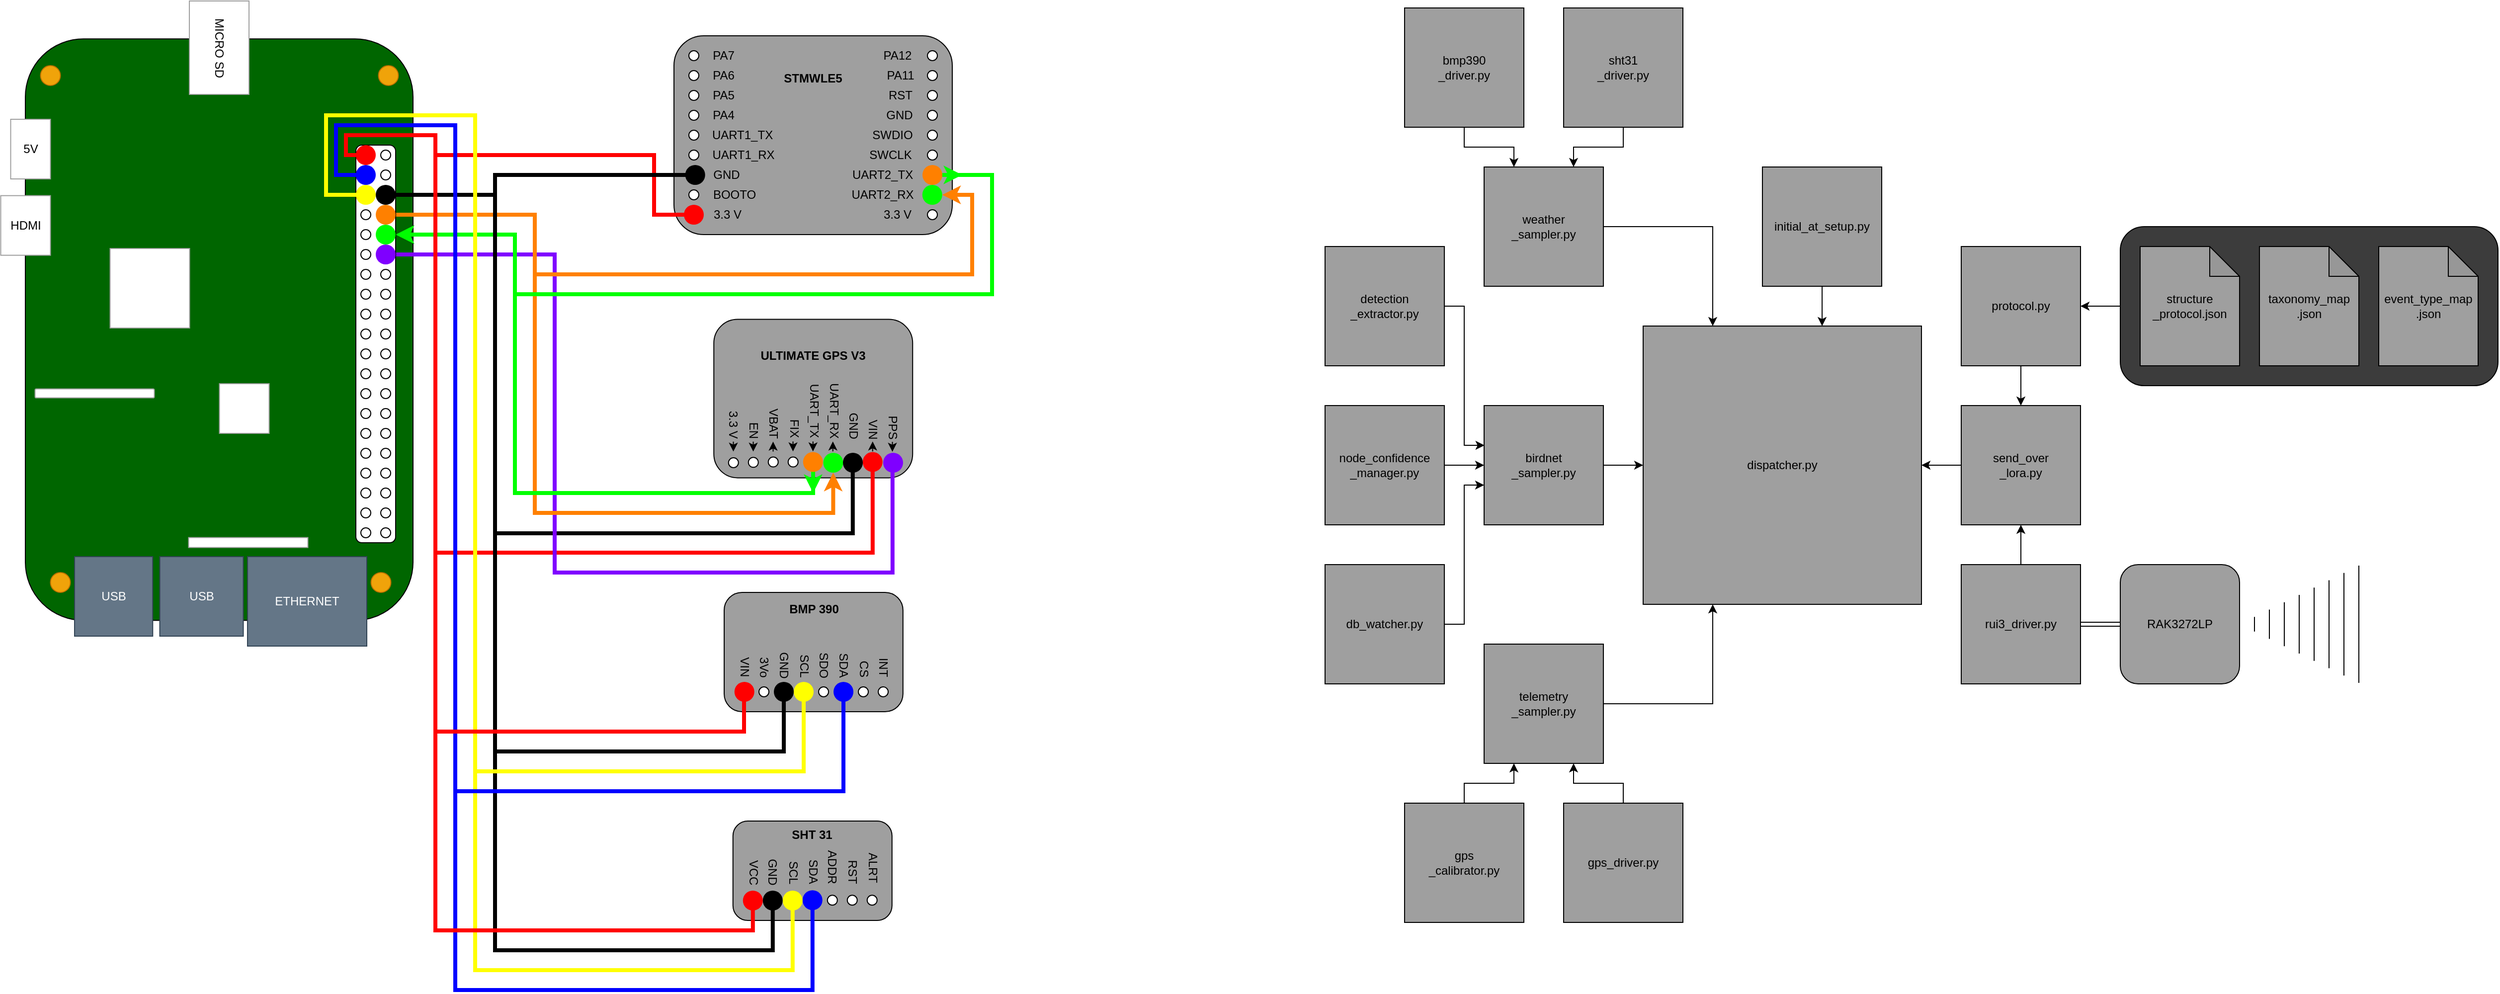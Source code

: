 <mxfile version="28.0.6">
  <diagram name="Page-1" id="dmch7mcKJ4LjIAi-1JW_">
    <mxGraphModel dx="4720" dy="1658" grid="0" gridSize="10" guides="1" tooltips="1" connect="1" arrows="1" fold="1" page="0" pageScale="1" pageWidth="850" pageHeight="1100" background="#ffffff" math="0" shadow="0">
      <root>
        <mxCell id="0" />
        <mxCell id="1" parent="0" />
        <mxCell id="sDBwCVcCERNMDRyOcPMA-96" value="&lt;b&gt;ULTIMATE GPS V3&lt;/b&gt;&lt;div&gt;&lt;b&gt;&lt;br&gt;&lt;/b&gt;&lt;/div&gt;&lt;div&gt;&lt;b&gt;&lt;br&gt;&lt;/b&gt;&lt;/div&gt;&lt;div&gt;&lt;b&gt;&lt;br&gt;&lt;/b&gt;&lt;/div&gt;&lt;div&gt;&lt;b&gt;&lt;br&gt;&lt;/b&gt;&lt;/div&gt;&lt;div&gt;&lt;b&gt;&lt;br&gt;&lt;/b&gt;&lt;/div&gt;&lt;div&gt;&lt;br&gt;&lt;/div&gt;" style="rounded=1;whiteSpace=wrap;html=1;fillColor=#9F9F9F;fontColor=#000000;" vertex="1" parent="1">
          <mxGeometry x="-354.88" y="1003.31" width="200" height="159.38" as="geometry" />
        </mxCell>
        <mxCell id="sDBwCVcCERNMDRyOcPMA-309" value="PPS" style="text;html=1;align=center;verticalAlign=middle;whiteSpace=wrap;rounded=0;rotation=90;fontColor=#000000;" vertex="1" parent="1">
          <mxGeometry x="-205.13" y="1097.12" width="60" height="30" as="geometry" />
        </mxCell>
        <mxCell id="sDBwCVcCERNMDRyOcPMA-105" value="&lt;b&gt;SHT 31&lt;/b&gt;&lt;div&gt;&lt;b&gt;&lt;br&gt;&lt;/b&gt;&lt;/div&gt;&lt;div&gt;&lt;b&gt;&lt;br&gt;&lt;/b&gt;&lt;/div&gt;&lt;div&gt;&lt;b&gt;&lt;br&gt;&lt;/b&gt;&lt;/div&gt;&lt;div&gt;&lt;br&gt;&lt;/div&gt;&lt;div&gt;&lt;br&gt;&lt;/div&gt;" style="rounded=1;whiteSpace=wrap;html=1;fillColor=#9F9F9F;fontColor=#000000;" vertex="1" parent="1">
          <mxGeometry x="-335.63" y="1508" width="160" height="100" as="geometry" />
        </mxCell>
        <mxCell id="sDBwCVcCERNMDRyOcPMA-38" value="" style="edgeStyle=orthogonalEdgeStyle;rounded=0;orthogonalLoop=1;jettySize=auto;html=1;strokeColor=#000000;fontColor=#000000;" edge="1" parent="1" source="sDBwCVcCERNMDRyOcPMA-39" target="sDBwCVcCERNMDRyOcPMA-60">
          <mxGeometry relative="1" as="geometry" />
        </mxCell>
        <mxCell id="sDBwCVcCERNMDRyOcPMA-39" value="" style="rounded=1;whiteSpace=wrap;html=1;strokeColor=#000000;fillColor=#3C3C3C;fontColor=#000000;" vertex="1" parent="1">
          <mxGeometry x="1060" y="910" width="380" height="160" as="geometry" />
        </mxCell>
        <mxCell id="sDBwCVcCERNMDRyOcPMA-40" value="" style="edgeStyle=orthogonalEdgeStyle;rounded=0;orthogonalLoop=1;jettySize=auto;html=1;shape=link;strokeColor=#000000;fontColor=#000000;" edge="1" parent="1" source="sDBwCVcCERNMDRyOcPMA-41" target="sDBwCVcCERNMDRyOcPMA-68">
          <mxGeometry relative="1" as="geometry" />
        </mxCell>
        <mxCell id="sDBwCVcCERNMDRyOcPMA-41" value="RAK3272LP" style="rounded=1;whiteSpace=wrap;html=1;strokeColor=#000000;fillColor=#9F9F9F;fontColor=#000000;" vertex="1" parent="1">
          <mxGeometry x="1060" y="1250" width="120" height="120" as="geometry" />
        </mxCell>
        <mxCell id="sDBwCVcCERNMDRyOcPMA-42" value="" style="shape=mxgraph.arrows2.wedgeArrowDashed2;html=1;bendable=0;startWidth=58.947;stepSize=15;rounded=0;entryX=1;entryY=0.5;entryDx=0;entryDy=0;strokeColor=#000000;fontColor=#000000;" edge="1" parent="1" target="sDBwCVcCERNMDRyOcPMA-41">
          <mxGeometry width="100" height="100" relative="1" as="geometry">
            <mxPoint x="1300" y="1310" as="sourcePoint" />
            <mxPoint x="871" y="1008.53" as="targetPoint" />
          </mxGeometry>
        </mxCell>
        <mxCell id="sDBwCVcCERNMDRyOcPMA-43" style="edgeStyle=orthogonalEdgeStyle;rounded=0;orthogonalLoop=1;jettySize=auto;html=1;entryX=0.25;entryY=0;entryDx=0;entryDy=0;strokeColor=#000000;fontColor=#000000;" edge="1" parent="1" source="sDBwCVcCERNMDRyOcPMA-44" target="sDBwCVcCERNMDRyOcPMA-47">
          <mxGeometry relative="1" as="geometry" />
        </mxCell>
        <mxCell id="sDBwCVcCERNMDRyOcPMA-44" value="weather&lt;br&gt;_sampler.py" style="whiteSpace=wrap;html=1;aspect=fixed;strokeColor=#000000;fillColor=#9F9F9F;fontColor=#000000;" vertex="1" parent="1">
          <mxGeometry x="420" y="850" width="120" height="120" as="geometry" />
        </mxCell>
        <mxCell id="sDBwCVcCERNMDRyOcPMA-45" style="edgeStyle=orthogonalEdgeStyle;rounded=0;orthogonalLoop=1;jettySize=auto;html=1;entryX=0.25;entryY=0;entryDx=0;entryDy=0;strokeColor=#000000;fontColor=#000000;" edge="1" parent="1" source="sDBwCVcCERNMDRyOcPMA-46" target="sDBwCVcCERNMDRyOcPMA-44">
          <mxGeometry relative="1" as="geometry" />
        </mxCell>
        <mxCell id="sDBwCVcCERNMDRyOcPMA-46" value="bmp390&lt;br&gt;_driver.py" style="whiteSpace=wrap;html=1;aspect=fixed;strokeColor=#000000;fillColor=#9F9F9F;fontColor=#000000;" vertex="1" parent="1">
          <mxGeometry x="340" y="690" width="120" height="120" as="geometry" />
        </mxCell>
        <mxCell id="sDBwCVcCERNMDRyOcPMA-47" value="dispatcher.py" style="whiteSpace=wrap;html=1;aspect=fixed;strokeColor=#000000;fillColor=#9F9F9F;fontColor=#000000;" vertex="1" parent="1">
          <mxGeometry x="580" y="1010" width="280" height="280" as="geometry" />
        </mxCell>
        <mxCell id="sDBwCVcCERNMDRyOcPMA-48" value="" style="edgeStyle=orthogonalEdgeStyle;rounded=0;orthogonalLoop=1;jettySize=auto;html=1;strokeColor=#000000;fontColor=#000000;" edge="1" parent="1" source="sDBwCVcCERNMDRyOcPMA-49" target="sDBwCVcCERNMDRyOcPMA-47">
          <mxGeometry relative="1" as="geometry" />
        </mxCell>
        <mxCell id="sDBwCVcCERNMDRyOcPMA-49" value="send_over&lt;br&gt;_lora.py" style="whiteSpace=wrap;html=1;aspect=fixed;strokeColor=#000000;fillColor=#9F9F9F;fontColor=#000000;" vertex="1" parent="1">
          <mxGeometry x="900" y="1090" width="120" height="120" as="geometry" />
        </mxCell>
        <mxCell id="sDBwCVcCERNMDRyOcPMA-50" value="&lt;div&gt;db_watcher.py&lt;/div&gt;" style="whiteSpace=wrap;html=1;aspect=fixed;strokeColor=#000000;fillColor=#9F9F9F;fontColor=#000000;" vertex="1" parent="1">
          <mxGeometry x="260" y="1250" width="120" height="120" as="geometry" />
        </mxCell>
        <mxCell id="sDBwCVcCERNMDRyOcPMA-51" style="edgeStyle=orthogonalEdgeStyle;rounded=0;orthogonalLoop=1;jettySize=auto;html=1;entryX=0.25;entryY=1;entryDx=0;entryDy=0;strokeColor=#000000;fontColor=#000000;" edge="1" parent="1" source="sDBwCVcCERNMDRyOcPMA-52" target="sDBwCVcCERNMDRyOcPMA-47">
          <mxGeometry relative="1" as="geometry" />
        </mxCell>
        <mxCell id="sDBwCVcCERNMDRyOcPMA-52" value="telemetry&lt;div&gt;_sampler.py&lt;/div&gt;" style="whiteSpace=wrap;html=1;aspect=fixed;strokeColor=#000000;fillColor=#9F9F9F;fontColor=#000000;" vertex="1" parent="1">
          <mxGeometry x="420" y="1330" width="120" height="120" as="geometry" />
        </mxCell>
        <mxCell id="sDBwCVcCERNMDRyOcPMA-53" style="edgeStyle=orthogonalEdgeStyle;rounded=0;orthogonalLoop=1;jettySize=auto;html=1;entryX=0.75;entryY=1;entryDx=0;entryDy=0;strokeColor=#000000;fontColor=#000000;" edge="1" parent="1" source="sDBwCVcCERNMDRyOcPMA-54" target="sDBwCVcCERNMDRyOcPMA-52">
          <mxGeometry relative="1" as="geometry" />
        </mxCell>
        <mxCell id="sDBwCVcCERNMDRyOcPMA-54" value="gps_driver.py" style="whiteSpace=wrap;html=1;aspect=fixed;strokeColor=#000000;fillColor=#9F9F9F;fontColor=#000000;" vertex="1" parent="1">
          <mxGeometry x="500" y="1490" width="120" height="120" as="geometry" />
        </mxCell>
        <mxCell id="sDBwCVcCERNMDRyOcPMA-55" style="edgeStyle=orthogonalEdgeStyle;rounded=0;orthogonalLoop=1;jettySize=auto;html=1;entryX=0.25;entryY=1;entryDx=0;entryDy=0;strokeColor=#000000;fontColor=#000000;" edge="1" parent="1" source="sDBwCVcCERNMDRyOcPMA-56" target="sDBwCVcCERNMDRyOcPMA-52">
          <mxGeometry relative="1" as="geometry" />
        </mxCell>
        <mxCell id="sDBwCVcCERNMDRyOcPMA-56" value="gps&lt;br&gt;_calibrator.py" style="whiteSpace=wrap;html=1;aspect=fixed;strokeColor=#000000;fillColor=#9F9F9F;fontColor=#000000;" vertex="1" parent="1">
          <mxGeometry x="340" y="1490" width="120" height="120" as="geometry" />
        </mxCell>
        <mxCell id="sDBwCVcCERNMDRyOcPMA-57" style="edgeStyle=orthogonalEdgeStyle;rounded=0;orthogonalLoop=1;jettySize=auto;html=1;entryX=0.75;entryY=0;entryDx=0;entryDy=0;strokeColor=#000000;fontColor=#000000;" edge="1" parent="1" source="sDBwCVcCERNMDRyOcPMA-58" target="sDBwCVcCERNMDRyOcPMA-44">
          <mxGeometry relative="1" as="geometry" />
        </mxCell>
        <mxCell id="sDBwCVcCERNMDRyOcPMA-58" value="sht31&lt;br&gt;_driver.py" style="whiteSpace=wrap;html=1;aspect=fixed;strokeColor=#000000;fillColor=#9F9F9F;fontColor=#000000;" vertex="1" parent="1">
          <mxGeometry x="500" y="690" width="120" height="120" as="geometry" />
        </mxCell>
        <mxCell id="sDBwCVcCERNMDRyOcPMA-59" value="" style="edgeStyle=orthogonalEdgeStyle;rounded=0;orthogonalLoop=1;jettySize=auto;html=1;strokeColor=#000000;fontColor=#000000;" edge="1" parent="1" source="sDBwCVcCERNMDRyOcPMA-60" target="sDBwCVcCERNMDRyOcPMA-49">
          <mxGeometry relative="1" as="geometry" />
        </mxCell>
        <mxCell id="sDBwCVcCERNMDRyOcPMA-60" value="protocol.py" style="whiteSpace=wrap;html=1;aspect=fixed;strokeColor=#000000;fillColor=#9F9F9F;fontColor=#000000;" vertex="1" parent="1">
          <mxGeometry x="900" y="930" width="120" height="120" as="geometry" />
        </mxCell>
        <mxCell id="sDBwCVcCERNMDRyOcPMA-62" value="" style="edgeStyle=orthogonalEdgeStyle;rounded=0;orthogonalLoop=1;jettySize=auto;html=1;strokeColor=#000000;fontColor=#000000;" edge="1" parent="1" source="sDBwCVcCERNMDRyOcPMA-63" target="sDBwCVcCERNMDRyOcPMA-65">
          <mxGeometry relative="1" as="geometry" />
        </mxCell>
        <mxCell id="sDBwCVcCERNMDRyOcPMA-63" value="node_confidence&lt;br&gt;_manager.py" style="whiteSpace=wrap;html=1;aspect=fixed;strokeColor=#000000;fillColor=#9F9F9F;fontColor=#000000;" vertex="1" parent="1">
          <mxGeometry x="260" y="1090" width="120" height="120" as="geometry" />
        </mxCell>
        <mxCell id="sDBwCVcCERNMDRyOcPMA-64" value="" style="edgeStyle=orthogonalEdgeStyle;rounded=0;orthogonalLoop=1;jettySize=auto;html=1;strokeColor=#000000;fontColor=#000000;" edge="1" parent="1" source="sDBwCVcCERNMDRyOcPMA-65" target="sDBwCVcCERNMDRyOcPMA-47">
          <mxGeometry relative="1" as="geometry" />
        </mxCell>
        <mxCell id="sDBwCVcCERNMDRyOcPMA-65" value="birdnet&lt;div&gt;_sampler.py&lt;/div&gt;" style="whiteSpace=wrap;html=1;aspect=fixed;strokeColor=#000000;fillColor=#9F9F9F;fontColor=#000000;" vertex="1" parent="1">
          <mxGeometry x="420" y="1090" width="120" height="120" as="geometry" />
        </mxCell>
        <mxCell id="sDBwCVcCERNMDRyOcPMA-66" value="detection&lt;div&gt;_extractor.py&lt;/div&gt;" style="whiteSpace=wrap;html=1;aspect=fixed;strokeColor=#000000;fillColor=#9F9F9F;fontColor=#000000;" vertex="1" parent="1">
          <mxGeometry x="260" y="930" width="120" height="120" as="geometry" />
        </mxCell>
        <mxCell id="sDBwCVcCERNMDRyOcPMA-67" value="" style="edgeStyle=orthogonalEdgeStyle;rounded=0;orthogonalLoop=1;jettySize=auto;html=1;strokeColor=#000000;fontColor=#000000;" edge="1" parent="1" source="sDBwCVcCERNMDRyOcPMA-68" target="sDBwCVcCERNMDRyOcPMA-49">
          <mxGeometry relative="1" as="geometry" />
        </mxCell>
        <mxCell id="sDBwCVcCERNMDRyOcPMA-68" value="rui3_driver.py" style="whiteSpace=wrap;html=1;aspect=fixed;strokeColor=#000000;fillColor=#9F9F9F;fontColor=#000000;" vertex="1" parent="1">
          <mxGeometry x="900" y="1250" width="120" height="120" as="geometry" />
        </mxCell>
        <mxCell id="sDBwCVcCERNMDRyOcPMA-69" value="event_type_map&lt;br&gt;.json" style="shape=note;whiteSpace=wrap;html=1;backgroundOutline=1;darkOpacity=0.05;strokeColor=#000000;fillColor=#9F9F9F;fontColor=#000000;" vertex="1" parent="1">
          <mxGeometry x="1320" y="930" width="100" height="120" as="geometry" />
        </mxCell>
        <mxCell id="sDBwCVcCERNMDRyOcPMA-70" value="taxonomy_map&lt;br&gt;.json" style="shape=note;whiteSpace=wrap;html=1;backgroundOutline=1;darkOpacity=0.05;strokeColor=#000000;fillColor=#9F9F9F;fontColor=#000000;" vertex="1" parent="1">
          <mxGeometry x="1200" y="930" width="100" height="120" as="geometry" />
        </mxCell>
        <mxCell id="sDBwCVcCERNMDRyOcPMA-71" value="structure&lt;div&gt;_protocol.json&lt;/div&gt;" style="shape=note;whiteSpace=wrap;html=1;backgroundOutline=1;darkOpacity=0.05;strokeColor=#000000;fillColor=#9F9F9F;fontColor=#000000;" vertex="1" parent="1">
          <mxGeometry x="1080" y="930" width="100" height="120" as="geometry" />
        </mxCell>
        <mxCell id="sDBwCVcCERNMDRyOcPMA-72" style="edgeStyle=orthogonalEdgeStyle;rounded=0;orthogonalLoop=1;jettySize=auto;html=1;entryX=0;entryY=0.667;entryDx=0;entryDy=0;entryPerimeter=0;strokeColor=#000000;fontColor=#000000;" edge="1" parent="1" source="sDBwCVcCERNMDRyOcPMA-50" target="sDBwCVcCERNMDRyOcPMA-65">
          <mxGeometry relative="1" as="geometry" />
        </mxCell>
        <mxCell id="sDBwCVcCERNMDRyOcPMA-73" style="edgeStyle=orthogonalEdgeStyle;rounded=0;orthogonalLoop=1;jettySize=auto;html=1;entryX=0.003;entryY=0.335;entryDx=0;entryDy=0;entryPerimeter=0;strokeColor=#000000;fontColor=#000000;" edge="1" parent="1" source="sDBwCVcCERNMDRyOcPMA-66" target="sDBwCVcCERNMDRyOcPMA-65">
          <mxGeometry relative="1" as="geometry">
            <Array as="points">
              <mxPoint x="400" y="990" />
              <mxPoint x="400" y="1130" />
              <mxPoint x="420" y="1130" />
            </Array>
          </mxGeometry>
        </mxCell>
        <mxCell id="sDBwCVcCERNMDRyOcPMA-74" value="&lt;div&gt;initial_at_setup.py&lt;/div&gt;" style="whiteSpace=wrap;html=1;aspect=fixed;strokeColor=#000000;fillColor=#9F9F9F;fontColor=#000000;" vertex="1" parent="1">
          <mxGeometry x="700" y="850" width="120" height="120" as="geometry" />
        </mxCell>
        <mxCell id="sDBwCVcCERNMDRyOcPMA-75" style="edgeStyle=orthogonalEdgeStyle;rounded=0;orthogonalLoop=1;jettySize=auto;html=1;entryX=0.643;entryY=0;entryDx=0;entryDy=0;entryPerimeter=0;strokeColor=#000000;fontColor=#000000;" edge="1" parent="1" source="sDBwCVcCERNMDRyOcPMA-74" target="sDBwCVcCERNMDRyOcPMA-47">
          <mxGeometry relative="1" as="geometry" />
        </mxCell>
        <mxCell id="sDBwCVcCERNMDRyOcPMA-76" value="&lt;b&gt;STMWLE5&lt;/b&gt;&lt;div&gt;&lt;b&gt;&lt;br&gt;&lt;/b&gt;&lt;/div&gt;&lt;div&gt;&lt;b&gt;&lt;br&gt;&lt;/b&gt;&lt;/div&gt;&lt;div&gt;&lt;b&gt;&lt;br&gt;&lt;/b&gt;&lt;/div&gt;&lt;div&gt;&lt;b&gt;&lt;br&gt;&lt;/b&gt;&lt;/div&gt;&lt;div&gt;&lt;b&gt;&lt;br&gt;&lt;/b&gt;&lt;/div&gt;&lt;div&gt;&lt;b&gt;&lt;br&gt;&lt;/b&gt;&lt;/div&gt;&lt;div&gt;&lt;b&gt;&lt;br&gt;&lt;/b&gt;&lt;/div&gt;&lt;div&gt;&lt;b&gt;&lt;br&gt;&lt;/b&gt;&lt;/div&gt;" style="rounded=1;whiteSpace=wrap;html=1;fillColor=#9F9F9F;fontColor=#000000;" vertex="1" parent="1">
          <mxGeometry x="-395" y="718" width="280" height="200" as="geometry" />
        </mxCell>
        <mxCell id="sDBwCVcCERNMDRyOcPMA-80" value="" style="rounded=1;whiteSpace=wrap;html=1;fillColor=#006600;movable=1;resizable=1;rotatable=1;deletable=1;editable=1;locked=0;connectable=1;rotation=-90;" vertex="1" parent="1">
          <mxGeometry x="-1145" y="818.62" width="585" height="390" as="geometry" />
        </mxCell>
        <mxCell id="sDBwCVcCERNMDRyOcPMA-81" value="" style="whiteSpace=wrap;html=1;aspect=fixed;movable=1;resizable=1;rotatable=1;deletable=1;editable=1;locked=0;connectable=1;strokeColor=#9F9F9F;" vertex="1" parent="1">
          <mxGeometry x="-962.25" y="932" width="80" height="80" as="geometry" />
        </mxCell>
        <mxCell id="sDBwCVcCERNMDRyOcPMA-82" value="" style="whiteSpace=wrap;html=1;aspect=fixed;movable=1;resizable=1;rotatable=1;deletable=1;editable=1;locked=0;connectable=1;strokeColor=#9F9F9F;" vertex="1" parent="1">
          <mxGeometry x="-852.25" y="1068" width="50" height="50" as="geometry" />
        </mxCell>
        <mxCell id="sDBwCVcCERNMDRyOcPMA-83" value="" style="rounded=0;whiteSpace=wrap;html=1;movable=1;resizable=1;rotatable=1;deletable=1;editable=1;locked=0;connectable=1;rotation=90;strokeColor=#9F9F9F;" vertex="1" parent="1">
          <mxGeometry x="-828.25" y="1167.81" width="10" height="120" as="geometry" />
        </mxCell>
        <mxCell id="sDBwCVcCERNMDRyOcPMA-84" value="HDMI" style="rounded=0;whiteSpace=wrap;html=1;movable=1;resizable=1;rotatable=1;deletable=1;editable=1;locked=0;connectable=1;strokeColor=#9F9F9F;" vertex="1" parent="1">
          <mxGeometry x="-1072.25" y="878.81" width="50" height="60" as="geometry" />
        </mxCell>
        <mxCell id="sDBwCVcCERNMDRyOcPMA-85" value="" style="rounded=1;whiteSpace=wrap;html=1;movable=1;resizable=1;rotatable=1;deletable=1;editable=1;locked=0;connectable=1;rotation=90;strokeColor=#9F9F9F;" vertex="1" parent="1">
          <mxGeometry x="-982.25" y="1017.81" width="9" height="120" as="geometry" />
        </mxCell>
        <mxCell id="sDBwCVcCERNMDRyOcPMA-86" value="5V" style="rounded=0;whiteSpace=wrap;html=1;movable=1;resizable=1;rotatable=1;deletable=1;editable=1;locked=0;connectable=1;strokeColor=#9F9F9F;" vertex="1" parent="1">
          <mxGeometry x="-1062.25" y="802" width="40" height="60" as="geometry" />
        </mxCell>
        <mxCell id="sDBwCVcCERNMDRyOcPMA-87" value="MICRO SD" style="rounded=0;whiteSpace=wrap;html=1;movable=1;resizable=1;rotatable=1;deletable=1;editable=1;locked=0;connectable=1;rotation=90;strokeColor=#9F9F9F;" vertex="1" parent="1">
          <mxGeometry x="-899.5" y="700" width="94" height="60" as="geometry" />
        </mxCell>
        <mxCell id="sDBwCVcCERNMDRyOcPMA-88" value="ETHERNET" style="rounded=0;whiteSpace=wrap;html=1;fillColor=#647687;fontColor=#ffffff;strokeColor=#314354;movable=1;resizable=1;rotatable=1;deletable=1;editable=1;locked=0;connectable=1;" vertex="1" parent="1">
          <mxGeometry x="-824" y="1242" width="120" height="90" as="geometry" />
        </mxCell>
        <mxCell id="sDBwCVcCERNMDRyOcPMA-89" value="USB" style="rounded=0;whiteSpace=wrap;html=1;fillColor=#647687;fontColor=#ffffff;strokeColor=#314354;movable=1;resizable=1;rotatable=1;deletable=1;editable=1;locked=0;connectable=1;" vertex="1" parent="1">
          <mxGeometry x="-998" y="1242" width="78.63" height="80" as="geometry" />
        </mxCell>
        <mxCell id="sDBwCVcCERNMDRyOcPMA-90" value="USB" style="rounded=0;whiteSpace=wrap;html=1;fillColor=#647687;fontColor=#ffffff;strokeColor=#314354;movable=1;resizable=1;rotatable=1;deletable=1;editable=1;locked=0;connectable=1;" vertex="1" parent="1">
          <mxGeometry x="-912.25" y="1242" width="84" height="80" as="geometry" />
        </mxCell>
        <mxCell id="sDBwCVcCERNMDRyOcPMA-91" value="" style="ellipse;whiteSpace=wrap;html=1;aspect=fixed;fillColor=#f0a30a;fontColor=#000000;strokeColor=#BD7000;" vertex="1" parent="1">
          <mxGeometry x="-1022.25" y="1258" width="20" height="20" as="geometry" />
        </mxCell>
        <mxCell id="sDBwCVcCERNMDRyOcPMA-92" value="" style="ellipse;whiteSpace=wrap;html=1;aspect=fixed;fillColor=#f0a30a;fontColor=#000000;strokeColor=#BD7000;" vertex="1" parent="1">
          <mxGeometry x="-699.75" y="1258" width="20" height="20" as="geometry" />
        </mxCell>
        <mxCell id="sDBwCVcCERNMDRyOcPMA-93" value="" style="ellipse;whiteSpace=wrap;html=1;aspect=fixed;fillColor=#f0a30a;fontColor=#000000;strokeColor=#BD7000;" vertex="1" parent="1">
          <mxGeometry x="-1032.25" y="748" width="20" height="20" as="geometry" />
        </mxCell>
        <mxCell id="sDBwCVcCERNMDRyOcPMA-94" value="" style="ellipse;whiteSpace=wrap;html=1;aspect=fixed;fillColor=#f0a30a;fontColor=#000000;strokeColor=#BD7000;" vertex="1" parent="1">
          <mxGeometry x="-692.25" y="748" width="20" height="20" as="geometry" />
        </mxCell>
        <mxCell id="sDBwCVcCERNMDRyOcPMA-95" style="edgeStyle=orthogonalEdgeStyle;rounded=0;orthogonalLoop=1;jettySize=auto;html=1;endArrow=none;startFill=0;strokeWidth=4;strokeColor=#FF0000;" edge="1" parent="1" source="sDBwCVcCERNMDRyOcPMA-272">
          <mxGeometry relative="1" as="geometry">
            <mxPoint x="-635" y="838" as="targetPoint" />
            <Array as="points">
              <mxPoint x="-415" y="898" />
              <mxPoint x="-415" y="838" />
            </Array>
          </mxGeometry>
        </mxCell>
        <mxCell id="sDBwCVcCERNMDRyOcPMA-97" style="edgeStyle=orthogonalEdgeStyle;rounded=0;orthogonalLoop=1;jettySize=auto;html=1;endArrow=none;startFill=0;strokeWidth=4;exitX=0.5;exitY=1;exitDx=0;exitDy=0;strokeColor=#000000;" edge="1" parent="1" source="sDBwCVcCERNMDRyOcPMA-295">
          <mxGeometry relative="1" as="geometry">
            <mxPoint x="-575" y="1218.537" as="targetPoint" />
            <Array as="points">
              <mxPoint x="-215" y="1219" />
            </Array>
          </mxGeometry>
        </mxCell>
        <mxCell id="sDBwCVcCERNMDRyOcPMA-98" style="edgeStyle=orthogonalEdgeStyle;rounded=0;orthogonalLoop=1;jettySize=auto;html=1;endArrow=none;startFill=0;strokeWidth=4;strokeColor=#FF0000;" edge="1" parent="1" source="sDBwCVcCERNMDRyOcPMA-294">
          <mxGeometry relative="1" as="geometry">
            <mxPoint x="-634.615" y="1238" as="targetPoint" />
            <Array as="points">
              <mxPoint x="-195" y="1238" />
            </Array>
          </mxGeometry>
        </mxCell>
        <mxCell id="sDBwCVcCERNMDRyOcPMA-99" style="edgeStyle=orthogonalEdgeStyle;rounded=0;orthogonalLoop=1;jettySize=auto;html=1;entryX=0.5;entryY=1;entryDx=0;entryDy=0;strokeWidth=4;endArrow=none;startFill=0;strokeColor=#7F00FF;" edge="1" parent="1" source="sDBwCVcCERNMDRyOcPMA-366" target="sDBwCVcCERNMDRyOcPMA-296">
          <mxGeometry relative="1" as="geometry">
            <Array as="points">
              <mxPoint x="-515" y="938" />
              <mxPoint x="-515" y="1258" />
              <mxPoint x="-175" y="1258" />
            </Array>
          </mxGeometry>
        </mxCell>
        <mxCell id="sDBwCVcCERNMDRyOcPMA-100" style="edgeStyle=orthogonalEdgeStyle;rounded=0;orthogonalLoop=1;jettySize=auto;html=1;entryX=0.5;entryY=1;entryDx=0;entryDy=0;strokeWidth=4;endArrow=classic;startFill=0;strokeColor=#FF8000;endFill=1;exitX=0.5;exitY=0.5;exitDx=0;exitDy=0;exitPerimeter=0;" edge="1" parent="1" source="sDBwCVcCERNMDRyOcPMA-364" target="sDBwCVcCERNMDRyOcPMA-358">
          <mxGeometry relative="1" as="geometry">
            <Array as="points">
              <mxPoint x="-535" y="898" />
              <mxPoint x="-535" y="1198" />
              <mxPoint x="-235" y="1198" />
            </Array>
          </mxGeometry>
        </mxCell>
        <mxCell id="sDBwCVcCERNMDRyOcPMA-101" style="edgeStyle=orthogonalEdgeStyle;rounded=0;orthogonalLoop=1;jettySize=auto;html=1;strokeWidth=4;strokeColor=#00FF00;endArrow=classic;startFill=1;startArrow=classic;exitX=1;exitY=0.5;exitDx=0;exitDy=0;endFill=1;" edge="1" parent="1" source="sDBwCVcCERNMDRyOcPMA-363">
          <mxGeometry relative="1" as="geometry">
            <Array as="points">
              <mxPoint x="-555" y="918" />
              <mxPoint x="-555" y="1178" />
              <mxPoint x="-255" y="1178" />
              <mxPoint x="-255" y="1153" />
              <mxPoint x="-255" y="1153" />
            </Array>
            <mxPoint x="-645" y="928" as="sourcePoint" />
            <mxPoint x="-255" y="1178" as="targetPoint" />
          </mxGeometry>
        </mxCell>
        <mxCell id="sDBwCVcCERNMDRyOcPMA-102" style="edgeStyle=orthogonalEdgeStyle;rounded=0;orthogonalLoop=1;jettySize=auto;html=1;entryX=0.5;entryY=1;entryDx=0;entryDy=0;endArrow=none;startFill=0;strokeWidth=4;strokeColor=#000000;" edge="1" parent="1" source="sDBwCVcCERNMDRyOcPMA-230" target="sDBwCVcCERNMDRyOcPMA-312">
          <mxGeometry relative="1" as="geometry">
            <Array as="points">
              <mxPoint x="-575" y="878" />
              <mxPoint x="-575" y="1638" />
              <mxPoint x="-296" y="1638" />
            </Array>
          </mxGeometry>
        </mxCell>
        <mxCell id="sDBwCVcCERNMDRyOcPMA-103" value="" style="rounded=1;whiteSpace=wrap;html=1;" vertex="1" parent="1">
          <mxGeometry x="-715" y="828" width="40" height="400" as="geometry" />
        </mxCell>
        <mxCell id="sDBwCVcCERNMDRyOcPMA-104" value="&lt;b&gt;BMP 390&lt;/b&gt;&lt;div&gt;&lt;b&gt;&lt;br&gt;&lt;/b&gt;&lt;/div&gt;&lt;div&gt;&lt;b&gt;&lt;br&gt;&lt;/b&gt;&lt;/div&gt;&lt;div&gt;&lt;b&gt;&lt;br&gt;&lt;/b&gt;&lt;/div&gt;&lt;div&gt;&lt;b&gt;&lt;br&gt;&lt;/b&gt;&lt;/div&gt;&lt;div&gt;&lt;b&gt;&lt;br&gt;&lt;/b&gt;&lt;/div&gt;&lt;div&gt;&lt;br&gt;&lt;/div&gt;" style="rounded=1;whiteSpace=wrap;html=1;fillColor=#9F9F9F;fontColor=#000000;" vertex="1" parent="1">
          <mxGeometry x="-344.49" y="1278" width="179.88" height="120" as="geometry" />
        </mxCell>
        <mxCell id="sDBwCVcCERNMDRyOcPMA-106" value="VIN" style="text;html=1;align=center;verticalAlign=middle;whiteSpace=wrap;rounded=0;rotation=90;fontColor=#000000;" vertex="1" parent="1">
          <mxGeometry x="-354.13" y="1338" width="60" height="30" as="geometry" />
        </mxCell>
        <mxCell id="sDBwCVcCERNMDRyOcPMA-107" value="" style="ellipse;whiteSpace=wrap;html=1;aspect=fixed;movable=1;resizable=1;rotatable=1;deletable=1;editable=1;locked=0;connectable=1;" vertex="1" parent="1">
          <mxGeometry x="-710.0" y="833" width="10" height="10" as="geometry" />
        </mxCell>
        <mxCell id="sDBwCVcCERNMDRyOcPMA-206" value="PA11" style="text;html=1;align=center;verticalAlign=middle;whiteSpace=wrap;rounded=0;fontColor=#000000;" vertex="1" parent="1">
          <mxGeometry x="-197" y="743" width="60" height="30" as="geometry" />
        </mxCell>
        <mxCell id="sDBwCVcCERNMDRyOcPMA-207" value="UART2_RX" style="text;html=1;align=center;verticalAlign=middle;whiteSpace=wrap;rounded=0;fontColor=#000000;" vertex="1" parent="1">
          <mxGeometry x="-215" y="863.0" width="60" height="30" as="geometry" />
        </mxCell>
        <mxCell id="sDBwCVcCERNMDRyOcPMA-208" value="SWCLK" style="text;html=1;align=center;verticalAlign=middle;whiteSpace=wrap;rounded=0;fontColor=#000000;" vertex="1" parent="1">
          <mxGeometry x="-207" y="823" width="60" height="30" as="geometry" />
        </mxCell>
        <mxCell id="sDBwCVcCERNMDRyOcPMA-209" value="PA12" style="text;html=1;align=center;verticalAlign=middle;whiteSpace=wrap;rounded=0;fontColor=#000000;" vertex="1" parent="1">
          <mxGeometry x="-200" y="723" width="60" height="30" as="geometry" />
        </mxCell>
        <mxCell id="sDBwCVcCERNMDRyOcPMA-210" value="SWDIO" style="text;html=1;align=center;verticalAlign=middle;whiteSpace=wrap;rounded=0;fontColor=#000000;" vertex="1" parent="1">
          <mxGeometry x="-205" y="803.0" width="60" height="30" as="geometry" />
        </mxCell>
        <mxCell id="sDBwCVcCERNMDRyOcPMA-211" value="GND" style="text;html=1;align=center;verticalAlign=middle;whiteSpace=wrap;rounded=0;fontColor=#000000;" vertex="1" parent="1">
          <mxGeometry x="-198" y="783" width="60" height="30" as="geometry" />
        </mxCell>
        <mxCell id="sDBwCVcCERNMDRyOcPMA-212" value="RST" style="text;html=1;align=center;verticalAlign=middle;whiteSpace=wrap;rounded=0;fontColor=#000000;" vertex="1" parent="1">
          <mxGeometry x="-197" y="763" width="60" height="30" as="geometry" />
        </mxCell>
        <mxCell id="sDBwCVcCERNMDRyOcPMA-213" value="3.3 V" style="text;html=1;align=center;verticalAlign=middle;whiteSpace=wrap;rounded=0;fontColor=#000000;" vertex="1" parent="1">
          <mxGeometry x="-200" y="883.0" width="60" height="30" as="geometry" />
        </mxCell>
        <mxCell id="sDBwCVcCERNMDRyOcPMA-214" value="UART2_TX" style="text;html=1;align=center;verticalAlign=middle;whiteSpace=wrap;rounded=0;fontColor=#000000;" vertex="1" parent="1">
          <mxGeometry x="-215" y="843" width="60" height="30" as="geometry" />
        </mxCell>
        <mxCell id="sDBwCVcCERNMDRyOcPMA-215" value="BOOTO" style="text;html=1;align=center;verticalAlign=middle;whiteSpace=wrap;rounded=0;fontColor=#000000;" vertex="1" parent="1">
          <mxGeometry x="-363.64" y="863" width="60" height="30" as="geometry" />
        </mxCell>
        <mxCell id="sDBwCVcCERNMDRyOcPMA-216" value="UART1_RX" style="text;html=1;align=center;verticalAlign=middle;whiteSpace=wrap;rounded=0;fontColor=#000000;" vertex="1" parent="1">
          <mxGeometry x="-354.64" y="823" width="60" height="30" as="geometry" />
        </mxCell>
        <mxCell id="sDBwCVcCERNMDRyOcPMA-217" value="PA4" style="text;html=1;align=center;verticalAlign=middle;whiteSpace=wrap;rounded=0;fontColor=#000000;" vertex="1" parent="1">
          <mxGeometry x="-375" y="783.0" width="60" height="30" as="geometry" />
        </mxCell>
        <mxCell id="sDBwCVcCERNMDRyOcPMA-218" value="PA7" style="text;html=1;align=center;verticalAlign=middle;whiteSpace=wrap;rounded=0;fontColor=#000000;" vertex="1" parent="1">
          <mxGeometry x="-375" y="723" width="60" height="30" as="geometry" />
        </mxCell>
        <mxCell id="sDBwCVcCERNMDRyOcPMA-219" value="PA5" style="text;html=1;align=center;verticalAlign=middle;whiteSpace=wrap;rounded=0;fontColor=#000000;" vertex="1" parent="1">
          <mxGeometry x="-375" y="763" width="60" height="30" as="geometry" />
        </mxCell>
        <mxCell id="sDBwCVcCERNMDRyOcPMA-220" value="GND" style="text;html=1;align=center;verticalAlign=middle;whiteSpace=wrap;rounded=0;fontColor=#000000;" vertex="1" parent="1">
          <mxGeometry x="-372.0" y="843.0" width="60" height="30" as="geometry" />
        </mxCell>
        <mxCell id="sDBwCVcCERNMDRyOcPMA-221" value="PA6" style="text;html=1;align=center;verticalAlign=middle;whiteSpace=wrap;rounded=0;fontColor=#000000;" vertex="1" parent="1">
          <mxGeometry x="-375" y="743" width="60" height="30" as="geometry" />
        </mxCell>
        <mxCell id="sDBwCVcCERNMDRyOcPMA-222" value="3.3 V" style="text;html=1;align=center;verticalAlign=middle;whiteSpace=wrap;rounded=0;fontColor=#000000;" vertex="1" parent="1">
          <mxGeometry x="-371" y="883.0" width="60" height="30" as="geometry" />
        </mxCell>
        <mxCell id="sDBwCVcCERNMDRyOcPMA-223" value="UART1_TX" style="text;html=1;align=center;verticalAlign=middle;whiteSpace=wrap;rounded=0;fontColor=#000000;" vertex="1" parent="1">
          <mxGeometry x="-355.64" y="803" width="60" height="30" as="geometry" />
        </mxCell>
        <mxCell id="sDBwCVcCERNMDRyOcPMA-224" value="" style="ellipse;whiteSpace=wrap;html=1;aspect=fixed;movable=1;resizable=1;rotatable=1;deletable=1;editable=1;locked=0;connectable=1;" vertex="1" parent="1">
          <mxGeometry x="-690" y="833" width="10" height="10" as="geometry" />
        </mxCell>
        <mxCell id="sDBwCVcCERNMDRyOcPMA-225" style="edgeStyle=orthogonalEdgeStyle;rounded=0;orthogonalLoop=1;jettySize=auto;html=1;entryX=1;entryY=0.5;entryDx=0;entryDy=0;strokeColor=#0000FF;strokeWidth=4;endArrow=none;startFill=0;" edge="1" parent="1" source="sDBwCVcCERNMDRyOcPMA-226" target="sDBwCVcCERNMDRyOcPMA-325">
          <mxGeometry relative="1" as="geometry">
            <Array as="points">
              <mxPoint x="-735" y="858" />
              <mxPoint x="-735" y="808" />
              <mxPoint x="-615" y="808" />
              <mxPoint x="-615" y="1678" />
              <mxPoint x="-256" y="1678" />
            </Array>
          </mxGeometry>
        </mxCell>
        <mxCell id="sDBwCVcCERNMDRyOcPMA-226" value="" style="ellipse;whiteSpace=wrap;html=1;aspect=fixed;movable=1;resizable=1;rotatable=1;deletable=1;editable=1;locked=0;connectable=1;" vertex="1" parent="1">
          <mxGeometry x="-710" y="853" width="10" height="10" as="geometry" />
        </mxCell>
        <mxCell id="sDBwCVcCERNMDRyOcPMA-227" value="" style="ellipse;whiteSpace=wrap;html=1;aspect=fixed;movable=1;resizable=1;rotatable=1;deletable=1;editable=1;locked=0;connectable=1;" vertex="1" parent="1">
          <mxGeometry x="-690.0" y="853" width="10" height="10" as="geometry" />
        </mxCell>
        <mxCell id="sDBwCVcCERNMDRyOcPMA-228" style="edgeStyle=orthogonalEdgeStyle;rounded=0;orthogonalLoop=1;jettySize=auto;html=1;entryX=0.5;entryY=1;entryDx=0;entryDy=0;strokeWidth=4;strokeColor=#FFFF00;endArrow=none;startFill=0;" edge="1" parent="1" source="sDBwCVcCERNMDRyOcPMA-229" target="sDBwCVcCERNMDRyOcPMA-311">
          <mxGeometry relative="1" as="geometry">
            <Array as="points">
              <mxPoint x="-745" y="878" />
              <mxPoint x="-745" y="798" />
              <mxPoint x="-595" y="798" />
              <mxPoint x="-595" y="1658" />
              <mxPoint x="-276" y="1658" />
            </Array>
          </mxGeometry>
        </mxCell>
        <mxCell id="sDBwCVcCERNMDRyOcPMA-229" value="" style="ellipse;whiteSpace=wrap;html=1;aspect=fixed;movable=1;resizable=1;rotatable=1;deletable=1;editable=1;locked=0;connectable=1;" vertex="1" parent="1">
          <mxGeometry x="-710" y="873" width="10" height="10" as="geometry" />
        </mxCell>
        <mxCell id="sDBwCVcCERNMDRyOcPMA-230" value="" style="ellipse;whiteSpace=wrap;html=1;aspect=fixed;movable=1;resizable=1;rotatable=1;deletable=1;editable=1;locked=0;connectable=1;" vertex="1" parent="1">
          <mxGeometry x="-690.0" y="873" width="10" height="10" as="geometry" />
        </mxCell>
        <mxCell id="sDBwCVcCERNMDRyOcPMA-231" value="" style="ellipse;whiteSpace=wrap;html=1;aspect=fixed;movable=1;resizable=1;rotatable=1;deletable=1;editable=1;locked=0;connectable=1;" vertex="1" parent="1">
          <mxGeometry x="-710.0" y="893" width="10" height="10" as="geometry" />
        </mxCell>
        <mxCell id="sDBwCVcCERNMDRyOcPMA-232" value="" style="ellipse;whiteSpace=wrap;html=1;aspect=fixed;movable=1;resizable=1;rotatable=1;deletable=1;editable=1;locked=0;connectable=1;" vertex="1" parent="1">
          <mxGeometry x="-690.0" y="893" width="10" height="10" as="geometry" />
        </mxCell>
        <mxCell id="sDBwCVcCERNMDRyOcPMA-233" value="" style="ellipse;whiteSpace=wrap;html=1;aspect=fixed;movable=1;resizable=1;rotatable=1;deletable=1;editable=1;locked=0;connectable=1;" vertex="1" parent="1">
          <mxGeometry x="-710" y="913" width="10" height="10" as="geometry" />
        </mxCell>
        <mxCell id="sDBwCVcCERNMDRyOcPMA-234" value="" style="ellipse;whiteSpace=wrap;html=1;aspect=fixed;movable=1;resizable=1;rotatable=1;deletable=1;editable=1;locked=0;connectable=1;" vertex="1" parent="1">
          <mxGeometry x="-690.0" y="913" width="10" height="10" as="geometry" />
        </mxCell>
        <mxCell id="sDBwCVcCERNMDRyOcPMA-235" value="" style="ellipse;whiteSpace=wrap;html=1;aspect=fixed;movable=1;resizable=1;rotatable=1;deletable=1;editable=1;locked=0;connectable=1;" vertex="1" parent="1">
          <mxGeometry x="-710.0" y="933" width="10" height="10" as="geometry" />
        </mxCell>
        <mxCell id="sDBwCVcCERNMDRyOcPMA-236" value="" style="ellipse;whiteSpace=wrap;html=1;aspect=fixed;movable=1;resizable=1;rotatable=1;deletable=1;editable=1;locked=0;connectable=1;" vertex="1" parent="1">
          <mxGeometry x="-710" y="953" width="10" height="10" as="geometry" />
        </mxCell>
        <mxCell id="sDBwCVcCERNMDRyOcPMA-237" value="" style="ellipse;whiteSpace=wrap;html=1;aspect=fixed;movable=1;resizable=1;rotatable=1;deletable=1;editable=1;locked=0;connectable=1;" vertex="1" parent="1">
          <mxGeometry x="-690.0" y="953" width="10" height="10" as="geometry" />
        </mxCell>
        <mxCell id="sDBwCVcCERNMDRyOcPMA-238" value="" style="ellipse;whiteSpace=wrap;html=1;aspect=fixed;movable=1;resizable=1;rotatable=1;deletable=1;editable=1;locked=0;connectable=1;" vertex="1" parent="1">
          <mxGeometry x="-710.0" y="973" width="10" height="10" as="geometry" />
        </mxCell>
        <mxCell id="sDBwCVcCERNMDRyOcPMA-239" value="" style="ellipse;whiteSpace=wrap;html=1;aspect=fixed;movable=1;resizable=1;rotatable=1;deletable=1;editable=1;locked=0;connectable=1;" vertex="1" parent="1">
          <mxGeometry x="-690.0" y="973" width="10" height="10" as="geometry" />
        </mxCell>
        <mxCell id="sDBwCVcCERNMDRyOcPMA-240" value="" style="ellipse;whiteSpace=wrap;html=1;aspect=fixed;movable=1;resizable=1;rotatable=1;deletable=1;editable=1;locked=0;connectable=1;" vertex="1" parent="1">
          <mxGeometry x="-710" y="993" width="10" height="10" as="geometry" />
        </mxCell>
        <mxCell id="sDBwCVcCERNMDRyOcPMA-241" value="" style="ellipse;whiteSpace=wrap;html=1;aspect=fixed;movable=1;resizable=1;rotatable=1;deletable=1;editable=1;locked=0;connectable=1;" vertex="1" parent="1">
          <mxGeometry x="-690.0" y="993" width="10" height="10" as="geometry" />
        </mxCell>
        <mxCell id="sDBwCVcCERNMDRyOcPMA-242" value="" style="ellipse;whiteSpace=wrap;html=1;aspect=fixed;movable=1;resizable=1;rotatable=1;deletable=1;editable=1;locked=0;connectable=1;" vertex="1" parent="1">
          <mxGeometry x="-710.0" y="1013" width="10" height="10" as="geometry" />
        </mxCell>
        <mxCell id="sDBwCVcCERNMDRyOcPMA-243" value="" style="ellipse;whiteSpace=wrap;html=1;aspect=fixed;movable=1;resizable=1;rotatable=1;deletable=1;editable=1;locked=0;connectable=1;" vertex="1" parent="1">
          <mxGeometry x="-690.0" y="1013" width="10" height="10" as="geometry" />
        </mxCell>
        <mxCell id="sDBwCVcCERNMDRyOcPMA-244" value="" style="ellipse;whiteSpace=wrap;html=1;aspect=fixed;movable=1;resizable=1;rotatable=1;deletable=1;editable=1;locked=0;connectable=1;" vertex="1" parent="1">
          <mxGeometry x="-710" y="1033" width="10" height="10" as="geometry" />
        </mxCell>
        <mxCell id="sDBwCVcCERNMDRyOcPMA-245" value="" style="ellipse;whiteSpace=wrap;html=1;aspect=fixed;movable=1;resizable=1;rotatable=1;deletable=1;editable=1;locked=0;connectable=1;" vertex="1" parent="1">
          <mxGeometry x="-690.0" y="1033" width="10" height="10" as="geometry" />
        </mxCell>
        <mxCell id="sDBwCVcCERNMDRyOcPMA-246" value="" style="ellipse;whiteSpace=wrap;html=1;aspect=fixed;movable=1;resizable=1;rotatable=1;deletable=1;editable=1;locked=0;connectable=1;" vertex="1" parent="1">
          <mxGeometry x="-710.0" y="1053" width="10" height="10" as="geometry" />
        </mxCell>
        <mxCell id="sDBwCVcCERNMDRyOcPMA-247" value="" style="ellipse;whiteSpace=wrap;html=1;aspect=fixed;movable=1;resizable=1;rotatable=1;deletable=1;editable=1;locked=0;connectable=1;" vertex="1" parent="1">
          <mxGeometry x="-690.0" y="1053" width="10" height="10" as="geometry" />
        </mxCell>
        <mxCell id="sDBwCVcCERNMDRyOcPMA-248" value="" style="ellipse;whiteSpace=wrap;html=1;aspect=fixed;movable=1;resizable=1;rotatable=1;deletable=1;editable=1;locked=0;connectable=1;" vertex="1" parent="1">
          <mxGeometry x="-710" y="1073" width="10" height="10" as="geometry" />
        </mxCell>
        <mxCell id="sDBwCVcCERNMDRyOcPMA-249" value="" style="ellipse;whiteSpace=wrap;html=1;aspect=fixed;movable=1;resizable=1;rotatable=1;deletable=1;editable=1;locked=0;connectable=1;" vertex="1" parent="1">
          <mxGeometry x="-690.0" y="1073" width="10" height="10" as="geometry" />
        </mxCell>
        <mxCell id="sDBwCVcCERNMDRyOcPMA-250" value="" style="ellipse;whiteSpace=wrap;html=1;aspect=fixed;movable=1;resizable=1;rotatable=1;deletable=1;editable=1;locked=0;connectable=1;" vertex="1" parent="1">
          <mxGeometry x="-710.0" y="1093" width="10" height="10" as="geometry" />
        </mxCell>
        <mxCell id="sDBwCVcCERNMDRyOcPMA-251" value="" style="ellipse;whiteSpace=wrap;html=1;aspect=fixed;movable=1;resizable=1;rotatable=1;deletable=1;editable=1;locked=0;connectable=1;" vertex="1" parent="1">
          <mxGeometry x="-690.0" y="1093" width="10" height="10" as="geometry" />
        </mxCell>
        <mxCell id="sDBwCVcCERNMDRyOcPMA-252" value="" style="ellipse;whiteSpace=wrap;html=1;aspect=fixed;movable=1;resizable=1;rotatable=1;deletable=1;editable=1;locked=0;connectable=1;" vertex="1" parent="1">
          <mxGeometry x="-710" y="1113" width="10" height="10" as="geometry" />
        </mxCell>
        <mxCell id="sDBwCVcCERNMDRyOcPMA-253" value="" style="ellipse;whiteSpace=wrap;html=1;aspect=fixed;movable=1;resizable=1;rotatable=1;deletable=1;editable=1;locked=0;connectable=1;" vertex="1" parent="1">
          <mxGeometry x="-690.0" y="1113" width="10" height="10" as="geometry" />
        </mxCell>
        <mxCell id="sDBwCVcCERNMDRyOcPMA-254" value="" style="ellipse;whiteSpace=wrap;html=1;aspect=fixed;movable=1;resizable=1;rotatable=1;deletable=1;editable=1;locked=0;connectable=1;" vertex="1" parent="1">
          <mxGeometry x="-710.0" y="1133" width="10" height="10" as="geometry" />
        </mxCell>
        <mxCell id="sDBwCVcCERNMDRyOcPMA-255" value="" style="ellipse;whiteSpace=wrap;html=1;aspect=fixed;movable=1;resizable=1;rotatable=1;deletable=1;editable=1;locked=0;connectable=1;" vertex="1" parent="1">
          <mxGeometry x="-690.0" y="1133" width="10" height="10" as="geometry" />
        </mxCell>
        <mxCell id="sDBwCVcCERNMDRyOcPMA-256" value="" style="ellipse;whiteSpace=wrap;html=1;aspect=fixed;movable=1;resizable=1;rotatable=1;deletable=1;editable=1;locked=0;connectable=1;" vertex="1" parent="1">
          <mxGeometry x="-710" y="1153" width="10" height="10" as="geometry" />
        </mxCell>
        <mxCell id="sDBwCVcCERNMDRyOcPMA-257" value="" style="ellipse;whiteSpace=wrap;html=1;aspect=fixed;movable=1;resizable=1;rotatable=1;deletable=1;editable=1;locked=0;connectable=1;" vertex="1" parent="1">
          <mxGeometry x="-690.0" y="1153" width="10" height="10" as="geometry" />
        </mxCell>
        <mxCell id="sDBwCVcCERNMDRyOcPMA-258" value="" style="ellipse;whiteSpace=wrap;html=1;aspect=fixed;movable=1;resizable=1;rotatable=1;deletable=1;editable=1;locked=0;connectable=1;" vertex="1" parent="1">
          <mxGeometry x="-710.0" y="1173" width="10" height="10" as="geometry" />
        </mxCell>
        <mxCell id="sDBwCVcCERNMDRyOcPMA-259" value="" style="ellipse;whiteSpace=wrap;html=1;aspect=fixed;movable=1;resizable=1;rotatable=1;deletable=1;editable=1;locked=0;connectable=1;" vertex="1" parent="1">
          <mxGeometry x="-690.0" y="1173" width="10" height="10" as="geometry" />
        </mxCell>
        <mxCell id="sDBwCVcCERNMDRyOcPMA-260" value="" style="ellipse;whiteSpace=wrap;html=1;aspect=fixed;movable=1;resizable=1;rotatable=1;deletable=1;editable=1;locked=0;connectable=1;" vertex="1" parent="1">
          <mxGeometry x="-710" y="1193" width="10" height="10" as="geometry" />
        </mxCell>
        <mxCell id="sDBwCVcCERNMDRyOcPMA-261" value="" style="ellipse;whiteSpace=wrap;html=1;aspect=fixed;movable=1;resizable=1;rotatable=1;deletable=1;editable=1;locked=0;connectable=1;" vertex="1" parent="1">
          <mxGeometry x="-690.0" y="1193" width="10" height="10" as="geometry" />
        </mxCell>
        <mxCell id="sDBwCVcCERNMDRyOcPMA-262" value="" style="ellipse;whiteSpace=wrap;html=1;aspect=fixed;movable=1;resizable=1;rotatable=1;deletable=1;editable=1;locked=0;connectable=1;" vertex="1" parent="1">
          <mxGeometry x="-710.0" y="1213" width="10" height="10" as="geometry" />
        </mxCell>
        <mxCell id="sDBwCVcCERNMDRyOcPMA-263" value="" style="ellipse;whiteSpace=wrap;html=1;aspect=fixed;movable=1;resizable=1;rotatable=1;deletable=1;editable=1;locked=0;connectable=1;" vertex="1" parent="1">
          <mxGeometry x="-690.0" y="1213" width="10" height="10" as="geometry" />
        </mxCell>
        <mxCell id="sDBwCVcCERNMDRyOcPMA-264" value="" style="ellipse;whiteSpace=wrap;html=1;aspect=fixed;movable=1;resizable=1;rotatable=1;deletable=1;editable=1;locked=0;connectable=1;fontColor=#000000;" vertex="1" parent="1">
          <mxGeometry x="-380" y="733" width="10" height="10" as="geometry" />
        </mxCell>
        <mxCell id="sDBwCVcCERNMDRyOcPMA-265" value="" style="ellipse;whiteSpace=wrap;html=1;aspect=fixed;movable=1;resizable=1;rotatable=1;deletable=1;editable=1;locked=0;connectable=1;fontColor=#000000;" vertex="1" parent="1">
          <mxGeometry x="-380.0" y="753" width="10" height="10" as="geometry" />
        </mxCell>
        <mxCell id="sDBwCVcCERNMDRyOcPMA-266" value="" style="ellipse;whiteSpace=wrap;html=1;aspect=fixed;movable=1;resizable=1;rotatable=1;deletable=1;editable=1;locked=0;connectable=1;fontColor=#000000;" vertex="1" parent="1">
          <mxGeometry x="-380.0" y="773" width="10" height="10" as="geometry" />
        </mxCell>
        <mxCell id="sDBwCVcCERNMDRyOcPMA-267" value="" style="ellipse;whiteSpace=wrap;html=1;aspect=fixed;movable=1;resizable=1;rotatable=1;deletable=1;editable=1;locked=0;connectable=1;fontColor=#000000;" vertex="1" parent="1">
          <mxGeometry x="-380.0" y="793" width="10" height="10" as="geometry" />
        </mxCell>
        <mxCell id="sDBwCVcCERNMDRyOcPMA-268" value="" style="ellipse;whiteSpace=wrap;html=1;aspect=fixed;movable=1;resizable=1;rotatable=1;deletable=1;editable=1;locked=0;connectable=1;fontColor=#000000;" vertex="1" parent="1">
          <mxGeometry x="-380.0" y="813" width="10" height="10" as="geometry" />
        </mxCell>
        <mxCell id="sDBwCVcCERNMDRyOcPMA-269" value="" style="ellipse;whiteSpace=wrap;html=1;aspect=fixed;movable=1;resizable=1;rotatable=1;deletable=1;editable=1;locked=0;connectable=1;fontColor=#000000;" vertex="1" parent="1">
          <mxGeometry x="-380.0" y="833" width="10" height="10" as="geometry" />
        </mxCell>
        <mxCell id="sDBwCVcCERNMDRyOcPMA-270" value="" style="ellipse;whiteSpace=wrap;html=1;aspect=fixed;movable=1;resizable=1;rotatable=1;deletable=1;editable=1;locked=0;connectable=1;fontColor=#000000;" vertex="1" parent="1">
          <mxGeometry x="-380.0" y="853" width="10" height="10" as="geometry" />
        </mxCell>
        <mxCell id="sDBwCVcCERNMDRyOcPMA-271" value="" style="ellipse;whiteSpace=wrap;html=1;aspect=fixed;movable=1;resizable=1;rotatable=1;deletable=1;editable=1;locked=0;connectable=1;fontColor=#000000;" vertex="1" parent="1">
          <mxGeometry x="-380.0" y="873" width="10" height="10" as="geometry" />
        </mxCell>
        <mxCell id="sDBwCVcCERNMDRyOcPMA-272" value="" style="ellipse;whiteSpace=wrap;html=1;aspect=fixed;movable=1;resizable=1;rotatable=1;deletable=1;editable=1;locked=0;connectable=1;fontColor=#000000;" vertex="1" parent="1">
          <mxGeometry x="-380.0" y="893" width="10" height="10" as="geometry" />
        </mxCell>
        <mxCell id="sDBwCVcCERNMDRyOcPMA-273" value="" style="ellipse;whiteSpace=wrap;html=1;aspect=fixed;movable=1;resizable=1;rotatable=1;deletable=1;editable=1;locked=0;connectable=1;fontColor=#000000;" vertex="1" parent="1">
          <mxGeometry x="-140" y="733" width="10" height="10" as="geometry" />
        </mxCell>
        <mxCell id="sDBwCVcCERNMDRyOcPMA-274" value="" style="ellipse;whiteSpace=wrap;html=1;aspect=fixed;movable=1;resizable=1;rotatable=1;deletable=1;editable=1;locked=0;connectable=1;fontColor=#000000;" vertex="1" parent="1">
          <mxGeometry x="-140.0" y="753" width="10" height="10" as="geometry" />
        </mxCell>
        <mxCell id="sDBwCVcCERNMDRyOcPMA-275" value="" style="ellipse;whiteSpace=wrap;html=1;aspect=fixed;movable=1;resizable=1;rotatable=1;deletable=1;editable=1;locked=0;connectable=1;fontColor=#000000;" vertex="1" parent="1">
          <mxGeometry x="-140.0" y="773" width="10" height="10" as="geometry" />
        </mxCell>
        <mxCell id="sDBwCVcCERNMDRyOcPMA-276" value="" style="ellipse;whiteSpace=wrap;html=1;aspect=fixed;movable=1;resizable=1;rotatable=1;deletable=1;editable=1;locked=0;connectable=1;fontColor=#000000;" vertex="1" parent="1">
          <mxGeometry x="-140.0" y="793" width="10" height="10" as="geometry" />
        </mxCell>
        <mxCell id="sDBwCVcCERNMDRyOcPMA-277" value="" style="ellipse;whiteSpace=wrap;html=1;aspect=fixed;movable=1;resizable=1;rotatable=1;deletable=1;editable=1;locked=0;connectable=1;fontColor=#000000;" vertex="1" parent="1">
          <mxGeometry x="-140.0" y="813" width="10" height="10" as="geometry" />
        </mxCell>
        <mxCell id="sDBwCVcCERNMDRyOcPMA-278" value="" style="ellipse;whiteSpace=wrap;html=1;aspect=fixed;movable=1;resizable=1;rotatable=1;deletable=1;editable=1;locked=0;connectable=1;fontColor=#000000;" vertex="1" parent="1">
          <mxGeometry x="-140.0" y="833" width="10" height="10" as="geometry" />
        </mxCell>
        <mxCell id="sDBwCVcCERNMDRyOcPMA-279" style="edgeStyle=orthogonalEdgeStyle;rounded=0;orthogonalLoop=1;jettySize=auto;html=1;endArrow=none;startFill=0;strokeColor=#00FF00;strokeWidth=4;endFill=1;startArrow=none;" edge="1" parent="1" source="sDBwCVcCERNMDRyOcPMA-368">
          <mxGeometry relative="1" as="geometry">
            <mxPoint x="-555" y="978" as="targetPoint" />
            <mxPoint x="-105" y="858" as="sourcePoint" />
            <Array as="points">
              <mxPoint x="-75" y="858" />
              <mxPoint x="-75" y="978" />
            </Array>
          </mxGeometry>
        </mxCell>
        <mxCell id="sDBwCVcCERNMDRyOcPMA-280" value="" style="ellipse;whiteSpace=wrap;html=1;aspect=fixed;movable=1;resizable=1;rotatable=1;deletable=1;editable=1;locked=0;connectable=1;fontColor=#000000;" vertex="1" parent="1">
          <mxGeometry x="-140.0" y="853" width="10" height="10" as="geometry" />
        </mxCell>
        <mxCell id="sDBwCVcCERNMDRyOcPMA-281" style="edgeStyle=orthogonalEdgeStyle;rounded=0;orthogonalLoop=1;jettySize=auto;html=1;endArrow=none;startFill=1;strokeColor=#FF8000;endFill=1;startArrow=classic;strokeWidth=4;exitX=1;exitY=0.5;exitDx=0;exitDy=0;" edge="1" parent="1" source="sDBwCVcCERNMDRyOcPMA-369">
          <mxGeometry relative="1" as="geometry">
            <mxPoint x="-535" y="958" as="targetPoint" />
            <Array as="points">
              <mxPoint x="-95" y="878" />
              <mxPoint x="-95" y="958" />
            </Array>
          </mxGeometry>
        </mxCell>
        <mxCell id="sDBwCVcCERNMDRyOcPMA-282" value="" style="ellipse;whiteSpace=wrap;html=1;aspect=fixed;movable=1;resizable=1;rotatable=1;deletable=1;editable=1;locked=0;connectable=1;fontColor=#000000;" vertex="1" parent="1">
          <mxGeometry x="-140.0" y="873" width="10" height="10" as="geometry" />
        </mxCell>
        <mxCell id="sDBwCVcCERNMDRyOcPMA-283" value="" style="ellipse;whiteSpace=wrap;html=1;aspect=fixed;movable=1;resizable=1;rotatable=1;deletable=1;editable=1;locked=0;connectable=1;fontColor=#000000;" vertex="1" parent="1">
          <mxGeometry x="-140.0" y="893" width="10" height="10" as="geometry" />
        </mxCell>
        <mxCell id="sDBwCVcCERNMDRyOcPMA-284" value="" style="ellipse;whiteSpace=wrap;html=1;aspect=fixed;fontColor=#000000;" vertex="1" parent="1">
          <mxGeometry x="-260.13" y="1142.35" width="10" height="10" as="geometry" />
        </mxCell>
        <mxCell id="sDBwCVcCERNMDRyOcPMA-285" value="" style="ellipse;whiteSpace=wrap;html=1;aspect=fixed;fontColor=#000000;" vertex="1" parent="1">
          <mxGeometry x="-300.13" y="1141.78" width="10" height="10" as="geometry" />
        </mxCell>
        <mxCell id="sDBwCVcCERNMDRyOcPMA-286" value="" style="ellipse;whiteSpace=wrap;html=1;aspect=fixed;fontColor=#000000;" vertex="1" parent="1">
          <mxGeometry x="-320.13" y="1142.16" width="10" height="10" as="geometry" />
        </mxCell>
        <mxCell id="sDBwCVcCERNMDRyOcPMA-287" value="" style="ellipse;whiteSpace=wrap;html=1;aspect=fixed;fontColor=#000000;" vertex="1" parent="1">
          <mxGeometry x="-340.13" y="1142.5" width="10" height="10" as="geometry" />
        </mxCell>
        <mxCell id="sDBwCVcCERNMDRyOcPMA-288" value="" style="ellipse;whiteSpace=wrap;html=1;aspect=fixed;fontColor=#000000;" vertex="1" parent="1">
          <mxGeometry x="-280.13" y="1141.78" width="10" height="10" as="geometry" />
        </mxCell>
        <mxCell id="sDBwCVcCERNMDRyOcPMA-289" value="VIN" style="text;html=1;align=center;verticalAlign=middle;whiteSpace=wrap;rounded=0;rotation=90;fontColor=#000000;" vertex="1" parent="1">
          <mxGeometry x="-225.13" y="1099.12" width="60" height="30" as="geometry" />
        </mxCell>
        <mxCell id="sDBwCVcCERNMDRyOcPMA-290" value="GND" style="text;html=1;align=center;verticalAlign=middle;whiteSpace=wrap;rounded=0;rotation=90;fontColor=#000000;" vertex="1" parent="1">
          <mxGeometry x="-244.52" y="1096.12" width="60" height="30" as="geometry" />
        </mxCell>
        <mxCell id="sDBwCVcCERNMDRyOcPMA-291" value="UART_RX" style="text;html=1;align=center;verticalAlign=middle;whiteSpace=wrap;rounded=0;rotation=90;fontColor=#000000;" vertex="1" parent="1">
          <mxGeometry x="-264.13" y="1080.31" width="60" height="30" as="geometry" />
        </mxCell>
        <mxCell id="sDBwCVcCERNMDRyOcPMA-292" value="UART_TX" style="text;html=1;align=center;verticalAlign=middle;whiteSpace=wrap;rounded=0;rotation=90;fontColor=#000000;" vertex="1" parent="1">
          <mxGeometry x="-284.13" y="1080.31" width="60" height="30" as="geometry" />
        </mxCell>
        <mxCell id="sDBwCVcCERNMDRyOcPMA-293" value="" style="ellipse;whiteSpace=wrap;html=1;aspect=fixed;fontColor=#000000;" vertex="1" parent="1">
          <mxGeometry x="-239.77" y="1142.16" width="10" height="10" as="geometry" />
        </mxCell>
        <mxCell id="sDBwCVcCERNMDRyOcPMA-294" value="" style="ellipse;whiteSpace=wrap;html=1;aspect=fixed;fontColor=#000000;" vertex="1" parent="1">
          <mxGeometry x="-200.13" y="1142.5" width="10" height="10" as="geometry" />
        </mxCell>
        <mxCell id="sDBwCVcCERNMDRyOcPMA-295" value="" style="ellipse;whiteSpace=wrap;html=1;aspect=fixed;fontColor=#000000;" vertex="1" parent="1">
          <mxGeometry x="-220.13" y="1142.5" width="10" height="10" as="geometry" />
        </mxCell>
        <mxCell id="sDBwCVcCERNMDRyOcPMA-296" value="" style="ellipse;whiteSpace=wrap;html=1;aspect=fixed;fontColor=#000000;" vertex="1" parent="1">
          <mxGeometry x="-180.13" y="1141.78" width="10" height="10" as="geometry" />
        </mxCell>
        <mxCell id="sDBwCVcCERNMDRyOcPMA-297" value="" style="endArrow=classic;html=1;rounded=0;fontColor=#000000;strokeColor=#000000;" edge="1" parent="1">
          <mxGeometry width="50" height="50" relative="1" as="geometry">
            <mxPoint x="-195.13" y="1136.12" as="sourcePoint" />
            <mxPoint x="-195.13" y="1126.12" as="targetPoint" />
          </mxGeometry>
        </mxCell>
        <mxCell id="sDBwCVcCERNMDRyOcPMA-298" value="" style="endArrow=classic;html=1;rounded=0;endFill=1;fontColor=#000000;strokeColor=#000000;" edge="1" parent="1">
          <mxGeometry width="50" height="50" relative="1" as="geometry">
            <mxPoint x="-255.13" y="1126.12" as="sourcePoint" />
            <mxPoint x="-255.13" y="1136.12" as="targetPoint" />
          </mxGeometry>
        </mxCell>
        <mxCell id="sDBwCVcCERNMDRyOcPMA-299" value="3.3 V" style="text;html=1;align=center;verticalAlign=middle;whiteSpace=wrap;rounded=0;rotation=90;fontColor=#000000;" vertex="1" parent="1">
          <mxGeometry x="-364.88" y="1094.5" width="60" height="30" as="geometry" />
        </mxCell>
        <mxCell id="sDBwCVcCERNMDRyOcPMA-300" value="FIX" style="text;html=1;align=center;verticalAlign=middle;whiteSpace=wrap;rounded=0;rotation=90;fontColor=#000000;" vertex="1" parent="1">
          <mxGeometry x="-304.13" y="1098.12" width="60" height="30" as="geometry" />
        </mxCell>
        <mxCell id="sDBwCVcCERNMDRyOcPMA-301" value="" style="endArrow=classic;html=1;rounded=0;fontColor=#000000;strokeColor=#000000;" edge="1" parent="1">
          <mxGeometry width="50" height="50" relative="1" as="geometry">
            <mxPoint x="-235.13" y="1136.12" as="sourcePoint" />
            <mxPoint x="-235.13" y="1126.12" as="targetPoint" />
          </mxGeometry>
        </mxCell>
        <mxCell id="sDBwCVcCERNMDRyOcPMA-302" value="" style="endArrow=classic;html=1;rounded=0;endFill=1;fontColor=#000000;strokeColor=#000000;" edge="1" parent="1">
          <mxGeometry width="50" height="50" relative="1" as="geometry">
            <mxPoint x="-335.24" y="1126.31" as="sourcePoint" />
            <mxPoint x="-335.24" y="1136.31" as="targetPoint" />
          </mxGeometry>
        </mxCell>
        <mxCell id="sDBwCVcCERNMDRyOcPMA-303" value="EN" style="text;html=1;align=center;verticalAlign=middle;whiteSpace=wrap;rounded=0;rotation=90;fontColor=#000000;" vertex="1" parent="1">
          <mxGeometry x="-345.13" y="1100.12" width="60" height="30" as="geometry" />
        </mxCell>
        <mxCell id="sDBwCVcCERNMDRyOcPMA-304" value="" style="endArrow=classic;html=1;rounded=0;endFill=1;fontColor=#000000;strokeColor=#000000;" edge="1" parent="1">
          <mxGeometry width="50" height="50" relative="1" as="geometry">
            <mxPoint x="-315.24" y="1126.31" as="sourcePoint" />
            <mxPoint x="-315.24" y="1136.31" as="targetPoint" />
          </mxGeometry>
        </mxCell>
        <mxCell id="sDBwCVcCERNMDRyOcPMA-305" value="VBAT" style="text;html=1;align=center;verticalAlign=middle;whiteSpace=wrap;rounded=0;rotation=90;fontColor=#000000;" vertex="1" parent="1">
          <mxGeometry x="-325.13" y="1093.12" width="60" height="30" as="geometry" />
        </mxCell>
        <mxCell id="sDBwCVcCERNMDRyOcPMA-306" value="" style="endArrow=classic;html=1;rounded=0;fontColor=#000000;strokeColor=#000000;" edge="1" parent="1">
          <mxGeometry width="50" height="50" relative="1" as="geometry">
            <mxPoint x="-295.24" y="1136.31" as="sourcePoint" />
            <mxPoint x="-295.24" y="1126.31" as="targetPoint" />
          </mxGeometry>
        </mxCell>
        <mxCell id="sDBwCVcCERNMDRyOcPMA-307" value="" style="endArrow=classic;html=1;rounded=0;endFill=1;fontColor=#000000;strokeColor=#000000;" edge="1" parent="1">
          <mxGeometry width="50" height="50" relative="1" as="geometry">
            <mxPoint x="-275.24" y="1126.12" as="sourcePoint" />
            <mxPoint x="-275.24" y="1136.12" as="targetPoint" />
          </mxGeometry>
        </mxCell>
        <mxCell id="sDBwCVcCERNMDRyOcPMA-308" value="" style="endArrow=classic;html=1;rounded=0;endFill=1;fontColor=#000000;strokeColor=#000000;" edge="1" parent="1">
          <mxGeometry width="50" height="50" relative="1" as="geometry">
            <mxPoint x="-175.24" y="1126.5" as="sourcePoint" />
            <mxPoint x="-175.24" y="1136.5" as="targetPoint" />
          </mxGeometry>
        </mxCell>
        <mxCell id="sDBwCVcCERNMDRyOcPMA-310" style="edgeStyle=orthogonalEdgeStyle;rounded=0;orthogonalLoop=1;jettySize=auto;html=1;exitX=0.5;exitY=1;exitDx=0;exitDy=0;fontColor=#000000;" edge="1" parent="1" source="sDBwCVcCERNMDRyOcPMA-311">
          <mxGeometry relative="1" as="geometry">
            <mxPoint x="-275.686" y="1592.794" as="targetPoint" />
          </mxGeometry>
        </mxCell>
        <mxCell id="sDBwCVcCERNMDRyOcPMA-311" value="" style="ellipse;whiteSpace=wrap;html=1;aspect=fixed;fontColor=#000000;" vertex="1" parent="1">
          <mxGeometry x="-280.63" y="1582.78" width="10" height="10" as="geometry" />
        </mxCell>
        <mxCell id="sDBwCVcCERNMDRyOcPMA-312" value="" style="ellipse;whiteSpace=wrap;html=1;aspect=fixed;fontColor=#000000;" vertex="1" parent="1">
          <mxGeometry x="-300.63" y="1582.78" width="10" height="10" as="geometry" />
        </mxCell>
        <mxCell id="sDBwCVcCERNMDRyOcPMA-313" value="" style="ellipse;whiteSpace=wrap;html=1;aspect=fixed;fontColor=#000000;" vertex="1" parent="1">
          <mxGeometry x="-320.63" y="1582.78" width="10" height="10" as="geometry" />
        </mxCell>
        <mxCell id="sDBwCVcCERNMDRyOcPMA-314" value="" style="ellipse;whiteSpace=wrap;html=1;aspect=fixed;fontColor=#000000;" vertex="1" parent="1">
          <mxGeometry x="-260.63" y="1582.78" width="10" height="10" as="geometry" />
        </mxCell>
        <mxCell id="sDBwCVcCERNMDRyOcPMA-315" value="VCC" style="text;html=1;align=center;verticalAlign=middle;whiteSpace=wrap;rounded=0;rotation=90;fontColor=#000000;" vertex="1" parent="1">
          <mxGeometry x="-345.63" y="1545.43" width="60" height="30" as="geometry" />
        </mxCell>
        <mxCell id="sDBwCVcCERNMDRyOcPMA-316" value="GND" style="text;html=1;align=center;verticalAlign=middle;whiteSpace=wrap;rounded=0;rotation=90;fontColor=#000000;" vertex="1" parent="1">
          <mxGeometry x="-325.63" y="1544.81" width="60" height="30" as="geometry" />
        </mxCell>
        <mxCell id="sDBwCVcCERNMDRyOcPMA-317" value="SCL" style="text;html=1;align=center;verticalAlign=middle;whiteSpace=wrap;rounded=0;rotation=90;fontColor=#000000;" vertex="1" parent="1">
          <mxGeometry x="-305.63" y="1545.43" width="60" height="30" as="geometry" />
        </mxCell>
        <mxCell id="sDBwCVcCERNMDRyOcPMA-318" value="RST" style="text;html=1;align=center;verticalAlign=middle;whiteSpace=wrap;rounded=0;rotation=90;fontColor=#000000;" vertex="1" parent="1">
          <mxGeometry x="-250.88" y="1544.43" width="70" height="30" as="geometry" />
        </mxCell>
        <mxCell id="sDBwCVcCERNMDRyOcPMA-319" style="edgeStyle=orthogonalEdgeStyle;rounded=0;orthogonalLoop=1;jettySize=auto;html=1;exitX=0.5;exitY=1;exitDx=0;exitDy=0;fontColor=#000000;" edge="1" parent="1" source="sDBwCVcCERNMDRyOcPMA-320">
          <mxGeometry relative="1" as="geometry">
            <mxPoint x="-215.686" y="1592.634" as="targetPoint" />
          </mxGeometry>
        </mxCell>
        <mxCell id="sDBwCVcCERNMDRyOcPMA-320" value="" style="ellipse;whiteSpace=wrap;html=1;aspect=fixed;fontColor=#000000;" vertex="1" parent="1">
          <mxGeometry x="-220.63" y="1582.62" width="10" height="10" as="geometry" />
        </mxCell>
        <mxCell id="sDBwCVcCERNMDRyOcPMA-321" value="" style="ellipse;whiteSpace=wrap;html=1;aspect=fixed;fontColor=#000000;" vertex="1" parent="1">
          <mxGeometry x="-240.63" y="1582.62" width="10" height="10" as="geometry" />
        </mxCell>
        <mxCell id="sDBwCVcCERNMDRyOcPMA-322" value="" style="ellipse;whiteSpace=wrap;html=1;aspect=fixed;fontColor=#000000;" vertex="1" parent="1">
          <mxGeometry x="-200.63" y="1582.62" width="10" height="10" as="geometry" />
        </mxCell>
        <mxCell id="sDBwCVcCERNMDRyOcPMA-323" value="ALRT" style="text;html=1;align=center;verticalAlign=middle;whiteSpace=wrap;rounded=0;rotation=90;fontColor=#000000;" vertex="1" parent="1">
          <mxGeometry x="-230.63" y="1540.43" width="70" height="30" as="geometry" />
        </mxCell>
        <mxCell id="sDBwCVcCERNMDRyOcPMA-324" value="ADDR" style="text;html=1;align=center;verticalAlign=middle;whiteSpace=wrap;rounded=0;rotation=90;fontColor=#000000;" vertex="1" parent="1">
          <mxGeometry x="-270.63" y="1539.81" width="70" height="30" as="geometry" />
        </mxCell>
        <mxCell id="sDBwCVcCERNMDRyOcPMA-325" value="SDA" style="text;html=1;align=center;verticalAlign=middle;whiteSpace=wrap;rounded=0;rotation=90;fontColor=#000000;" vertex="1" parent="1">
          <mxGeometry x="-290.63" y="1544.43" width="70" height="30" as="geometry" />
        </mxCell>
        <mxCell id="sDBwCVcCERNMDRyOcPMA-326" value="" style="ellipse;whiteSpace=wrap;html=1;aspect=fixed;fontColor=#000000;" vertex="1" parent="1">
          <mxGeometry x="-309.49" y="1373" width="10" height="10" as="geometry" />
        </mxCell>
        <mxCell id="sDBwCVcCERNMDRyOcPMA-327" style="edgeStyle=orthogonalEdgeStyle;rounded=0;orthogonalLoop=1;jettySize=auto;html=1;strokeWidth=4;endArrow=none;startFill=0;strokeColor=#FF0000;" edge="1" parent="1" source="sDBwCVcCERNMDRyOcPMA-328">
          <mxGeometry relative="1" as="geometry">
            <mxPoint x="-635.333" y="1418" as="targetPoint" />
            <Array as="points">
              <mxPoint x="-324" y="1418" />
            </Array>
          </mxGeometry>
        </mxCell>
        <mxCell id="sDBwCVcCERNMDRyOcPMA-328" value="" style="ellipse;whiteSpace=wrap;html=1;aspect=fixed;fontColor=#000000;" vertex="1" parent="1">
          <mxGeometry x="-329.49" y="1373" width="10" height="10" as="geometry" />
        </mxCell>
        <mxCell id="sDBwCVcCERNMDRyOcPMA-329" style="edgeStyle=orthogonalEdgeStyle;rounded=0;orthogonalLoop=1;jettySize=auto;html=1;strokeWidth=4;endArrow=none;startFill=0;strokeColor=#000000;" edge="1" parent="1" source="sDBwCVcCERNMDRyOcPMA-330">
          <mxGeometry relative="1" as="geometry">
            <mxPoint x="-575.465" y="1438" as="targetPoint" />
            <Array as="points">
              <mxPoint x="-284" y="1438" />
            </Array>
          </mxGeometry>
        </mxCell>
        <mxCell id="sDBwCVcCERNMDRyOcPMA-330" value="" style="ellipse;whiteSpace=wrap;html=1;aspect=fixed;fontColor=#000000;" vertex="1" parent="1">
          <mxGeometry x="-289.49" y="1373" width="10" height="10" as="geometry" />
        </mxCell>
        <mxCell id="sDBwCVcCERNMDRyOcPMA-331" value="" style="ellipse;whiteSpace=wrap;html=1;aspect=fixed;fontColor=#000000;" vertex="1" parent="1">
          <mxGeometry x="-269.49" y="1373" width="10" height="10" as="geometry" />
        </mxCell>
        <mxCell id="sDBwCVcCERNMDRyOcPMA-332" value="SDO" style="text;html=1;align=center;verticalAlign=middle;whiteSpace=wrap;rounded=0;rotation=90;fontColor=#000000;" vertex="1" parent="1">
          <mxGeometry x="-274.49" y="1337" width="60" height="28" as="geometry" />
        </mxCell>
        <mxCell id="sDBwCVcCERNMDRyOcPMA-333" value="GND" style="text;html=1;align=center;verticalAlign=middle;whiteSpace=wrap;rounded=0;rotation=90;fontColor=#000000;" vertex="1" parent="1">
          <mxGeometry x="-314.49" y="1336" width="60" height="30" as="geometry" />
        </mxCell>
        <mxCell id="sDBwCVcCERNMDRyOcPMA-334" style="edgeStyle=orthogonalEdgeStyle;rounded=0;orthogonalLoop=1;jettySize=auto;html=1;exitX=0.5;exitY=1;exitDx=0;exitDy=0;endArrow=none;startFill=0;strokeColor=#FFFF00;strokeWidth=4;" edge="1" parent="1" source="sDBwCVcCERNMDRyOcPMA-331">
          <mxGeometry relative="1" as="geometry">
            <mxPoint x="-595" y="1458" as="targetPoint" />
            <Array as="points">
              <mxPoint x="-265" y="1458" />
            </Array>
          </mxGeometry>
        </mxCell>
        <mxCell id="sDBwCVcCERNMDRyOcPMA-335" value="SCL" style="text;html=1;align=center;verticalAlign=middle;whiteSpace=wrap;rounded=0;rotation=90;fontColor=#000000;" vertex="1" parent="1">
          <mxGeometry x="-294.13" y="1337" width="60" height="30" as="geometry" />
        </mxCell>
        <mxCell id="sDBwCVcCERNMDRyOcPMA-336" value="SDA" style="text;html=1;align=center;verticalAlign=middle;whiteSpace=wrap;rounded=0;rotation=90;fontColor=#000000;" vertex="1" parent="1">
          <mxGeometry x="-254.49" y="1336" width="60" height="30" as="geometry" />
        </mxCell>
        <mxCell id="sDBwCVcCERNMDRyOcPMA-337" value="" style="ellipse;whiteSpace=wrap;html=1;aspect=fixed;fontColor=#000000;" vertex="1" parent="1">
          <mxGeometry x="-209.49" y="1373" width="10" height="10" as="geometry" />
        </mxCell>
        <mxCell id="sDBwCVcCERNMDRyOcPMA-338" style="edgeStyle=orthogonalEdgeStyle;rounded=0;orthogonalLoop=1;jettySize=auto;html=1;strokeWidth=4;endArrow=none;startFill=0;strokeColor=#0000FF;" edge="1" parent="1" source="sDBwCVcCERNMDRyOcPMA-339">
          <mxGeometry relative="1" as="geometry">
            <mxPoint x="-615" y="1478" as="targetPoint" />
            <Array as="points">
              <mxPoint x="-224" y="1478" />
              <mxPoint x="-614" y="1478" />
            </Array>
          </mxGeometry>
        </mxCell>
        <mxCell id="sDBwCVcCERNMDRyOcPMA-339" value="" style="ellipse;whiteSpace=wrap;html=1;aspect=fixed;fontColor=#000000;" vertex="1" parent="1">
          <mxGeometry x="-229.49" y="1373" width="10" height="10" as="geometry" />
        </mxCell>
        <mxCell id="sDBwCVcCERNMDRyOcPMA-340" value="" style="ellipse;whiteSpace=wrap;html=1;aspect=fixed;fontColor=#000000;" vertex="1" parent="1">
          <mxGeometry x="-189.49" y="1373" width="10" height="10" as="geometry" />
        </mxCell>
        <mxCell id="sDBwCVcCERNMDRyOcPMA-341" value="" style="ellipse;whiteSpace=wrap;html=1;aspect=fixed;fontColor=#000000;" vertex="1" parent="1">
          <mxGeometry x="-249.49" y="1373" width="10" height="10" as="geometry" />
        </mxCell>
        <mxCell id="sDBwCVcCERNMDRyOcPMA-342" value="CS" style="text;html=1;align=center;verticalAlign=middle;whiteSpace=wrap;rounded=0;rotation=90;fontColor=#000000;" vertex="1" parent="1">
          <mxGeometry x="-234.13" y="1340" width="60" height="30" as="geometry" />
        </mxCell>
        <mxCell id="sDBwCVcCERNMDRyOcPMA-343" value="INT" style="text;html=1;align=center;verticalAlign=middle;whiteSpace=wrap;rounded=0;rotation=90;fontColor=#000000;" vertex="1" parent="1">
          <mxGeometry x="-214.49" y="1338" width="60" height="30" as="geometry" />
        </mxCell>
        <mxCell id="sDBwCVcCERNMDRyOcPMA-344" value="3Vo" style="text;html=1;align=center;verticalAlign=middle;whiteSpace=wrap;rounded=0;rotation=90;fontColor=#000000;" vertex="1" parent="1">
          <mxGeometry x="-334.49" y="1338" width="60" height="30" as="geometry" />
        </mxCell>
        <mxCell id="sDBwCVcCERNMDRyOcPMA-345" style="edgeStyle=orthogonalEdgeStyle;rounded=0;orthogonalLoop=1;jettySize=auto;html=1;strokeColor=#FF0000;exitX=0;exitY=0.5;exitDx=0;exitDy=0;entryX=0.5;entryY=1;entryDx=0;entryDy=0;strokeWidth=4;endArrow=none;startFill=0;" edge="1" parent="1" source="sDBwCVcCERNMDRyOcPMA-107" target="sDBwCVcCERNMDRyOcPMA-313">
          <mxGeometry relative="1" as="geometry">
            <mxPoint x="-315" y="1628" as="targetPoint" />
            <Array as="points">
              <mxPoint x="-725" y="838" />
              <mxPoint x="-725" y="818" />
              <mxPoint x="-635" y="818" />
              <mxPoint x="-635" y="1618" />
              <mxPoint x="-316" y="1618" />
            </Array>
          </mxGeometry>
        </mxCell>
        <mxCell id="sDBwCVcCERNMDRyOcPMA-346" value="" style="ellipse;whiteSpace=wrap;html=1;aspect=fixed;strokeColor=none;fillColor=#0000FF;" vertex="1" parent="1">
          <mxGeometry x="-715" y="848" width="20" height="20" as="geometry" />
        </mxCell>
        <mxCell id="sDBwCVcCERNMDRyOcPMA-347" value="" style="ellipse;whiteSpace=wrap;html=1;aspect=fixed;strokeColor=none;fillColor=#FF0000;" vertex="1" parent="1">
          <mxGeometry x="-715" y="828" width="20" height="20" as="geometry" />
        </mxCell>
        <mxCell id="sDBwCVcCERNMDRyOcPMA-348" value="" style="ellipse;whiteSpace=wrap;html=1;aspect=fixed;strokeColor=none;fillColor=#FFFF00;" vertex="1" parent="1">
          <mxGeometry x="-715" y="868" width="20" height="20" as="geometry" />
        </mxCell>
        <mxCell id="sDBwCVcCERNMDRyOcPMA-349" value="" style="ellipse;whiteSpace=wrap;html=1;aspect=fixed;strokeColor=none;fillColor=#0000FF;fontColor=#000000;" vertex="1" parent="1">
          <mxGeometry x="-265.63" y="1577.62" width="20" height="20" as="geometry" />
        </mxCell>
        <mxCell id="sDBwCVcCERNMDRyOcPMA-350" value="" style="ellipse;whiteSpace=wrap;html=1;aspect=fixed;strokeColor=none;fillColor=#FF0000;fontColor=#000000;" vertex="1" parent="1">
          <mxGeometry x="-325.63" y="1578" width="20" height="20" as="geometry" />
        </mxCell>
        <mxCell id="sDBwCVcCERNMDRyOcPMA-351" value="" style="ellipse;whiteSpace=wrap;html=1;aspect=fixed;strokeColor=none;fillColor=#FFFF00;fontColor=#000000;" vertex="1" parent="1">
          <mxGeometry x="-285.63" y="1578" width="20" height="20" as="geometry" />
        </mxCell>
        <mxCell id="sDBwCVcCERNMDRyOcPMA-352" value="" style="ellipse;whiteSpace=wrap;html=1;aspect=fixed;strokeColor=none;fillColor=#0000FF;fontColor=#000000;" vertex="1" parent="1">
          <mxGeometry x="-234.49" y="1368" width="20" height="20" as="geometry" />
        </mxCell>
        <mxCell id="sDBwCVcCERNMDRyOcPMA-353" value="" style="ellipse;whiteSpace=wrap;html=1;aspect=fixed;strokeColor=none;fillColor=#FF0000;fontColor=#000000;" vertex="1" parent="1">
          <mxGeometry x="-334.13" y="1368" width="20" height="20" as="geometry" />
        </mxCell>
        <mxCell id="sDBwCVcCERNMDRyOcPMA-354" value="" style="ellipse;whiteSpace=wrap;html=1;aspect=fixed;strokeColor=none;fillColor=#FFFF00;fontColor=#000000;" vertex="1" parent="1">
          <mxGeometry x="-274.49" y="1368" width="20" height="20" as="geometry" />
        </mxCell>
        <mxCell id="sDBwCVcCERNMDRyOcPMA-355" value="" style="ellipse;whiteSpace=wrap;html=1;aspect=fixed;strokeColor=none;fillColor=#000000;fontColor=#000000;" vertex="1" parent="1">
          <mxGeometry x="-305.63" y="1578" width="20" height="20" as="geometry" />
        </mxCell>
        <mxCell id="sDBwCVcCERNMDRyOcPMA-356" value="" style="ellipse;whiteSpace=wrap;html=1;aspect=fixed;strokeColor=none;fillColor=#FF0000;fontColor=#000000;" vertex="1" parent="1">
          <mxGeometry x="-205.13" y="1136.78" width="20" height="20" as="geometry" />
        </mxCell>
        <mxCell id="sDBwCVcCERNMDRyOcPMA-357" value="" style="ellipse;whiteSpace=wrap;html=1;aspect=fixed;strokeColor=none;fillColor=#7F00FF;fontColor=#000000;" vertex="1" parent="1">
          <mxGeometry x="-184.52" y="1137.5" width="20" height="20" as="geometry" />
        </mxCell>
        <mxCell id="sDBwCVcCERNMDRyOcPMA-358" value="" style="ellipse;whiteSpace=wrap;html=1;aspect=fixed;strokeColor=none;fillColor=#00FF00;fontColor=#000000;" vertex="1" parent="1">
          <mxGeometry x="-244.77" y="1137.5" width="20" height="20" as="geometry" />
        </mxCell>
        <mxCell id="sDBwCVcCERNMDRyOcPMA-359" value="" style="ellipse;whiteSpace=wrap;html=1;aspect=fixed;strokeColor=none;fillColor=#FF8000;fontColor=#000000;" vertex="1" parent="1">
          <mxGeometry x="-265.13" y="1136.78" width="20" height="20" as="geometry" />
        </mxCell>
        <mxCell id="sDBwCVcCERNMDRyOcPMA-360" value="" style="ellipse;whiteSpace=wrap;html=1;aspect=fixed;strokeColor=none;fillColor=#000000;fontColor=#000000;" vertex="1" parent="1">
          <mxGeometry x="-225" y="1137.5" width="20" height="20" as="geometry" />
        </mxCell>
        <mxCell id="sDBwCVcCERNMDRyOcPMA-361" value="" style="ellipse;whiteSpace=wrap;html=1;aspect=fixed;strokeColor=none;fillColor=#000000;fontColor=#000000;" vertex="1" parent="1">
          <mxGeometry x="-294.49" y="1368" width="20" height="20" as="geometry" />
        </mxCell>
        <mxCell id="sDBwCVcCERNMDRyOcPMA-362" style="edgeStyle=orthogonalEdgeStyle;rounded=0;orthogonalLoop=1;jettySize=auto;html=1;strokeWidth=4;endArrow=none;startFill=0;strokeColor=#000000;" edge="1" parent="1" source="sDBwCVcCERNMDRyOcPMA-270">
          <mxGeometry relative="1" as="geometry">
            <mxPoint x="-575" y="878" as="targetPoint" />
            <Array as="points">
              <mxPoint x="-575" y="858" />
            </Array>
          </mxGeometry>
        </mxCell>
        <mxCell id="sDBwCVcCERNMDRyOcPMA-363" value="" style="ellipse;whiteSpace=wrap;html=1;aspect=fixed;strokeColor=none;fillColor=#00FF00;" vertex="1" parent="1">
          <mxGeometry x="-695" y="908" width="20" height="20" as="geometry" />
        </mxCell>
        <mxCell id="sDBwCVcCERNMDRyOcPMA-364" value="" style="ellipse;whiteSpace=wrap;html=1;aspect=fixed;strokeColor=none;fillColor=#FF8000;" vertex="1" parent="1">
          <mxGeometry x="-695" y="888" width="20" height="20" as="geometry" />
        </mxCell>
        <mxCell id="sDBwCVcCERNMDRyOcPMA-365" value="" style="ellipse;whiteSpace=wrap;html=1;aspect=fixed;strokeColor=none;fillColor=#000000;" vertex="1" parent="1">
          <mxGeometry x="-695" y="868" width="20" height="20" as="geometry" />
        </mxCell>
        <mxCell id="sDBwCVcCERNMDRyOcPMA-366" value="" style="ellipse;whiteSpace=wrap;html=1;aspect=fixed;movable=1;resizable=1;rotatable=1;deletable=1;editable=1;locked=0;connectable=1;" vertex="1" parent="1">
          <mxGeometry x="-690.0" y="933" width="10" height="10" as="geometry" />
        </mxCell>
        <mxCell id="sDBwCVcCERNMDRyOcPMA-367" value="" style="ellipse;whiteSpace=wrap;html=1;aspect=fixed;strokeColor=none;fillColor=#7F00FF;" vertex="1" parent="1">
          <mxGeometry x="-695" y="928" width="20" height="20" as="geometry" />
        </mxCell>
        <mxCell id="sDBwCVcCERNMDRyOcPMA-368" value="" style="ellipse;whiteSpace=wrap;html=1;aspect=fixed;strokeColor=none;fillColor=#FF8000;fontColor=#000000;" vertex="1" parent="1">
          <mxGeometry x="-145" y="848" width="20" height="20" as="geometry" />
        </mxCell>
        <mxCell id="sDBwCVcCERNMDRyOcPMA-369" value="" style="ellipse;whiteSpace=wrap;html=1;aspect=fixed;strokeColor=none;fillColor=#00FF00;fontColor=#000000;" vertex="1" parent="1">
          <mxGeometry x="-145.13" y="868" width="20" height="20" as="geometry" />
        </mxCell>
        <mxCell id="sDBwCVcCERNMDRyOcPMA-370" value="" style="endArrow=classic;html=1;rounded=0;strokeWidth=4;strokeColor=#00FF00;fontColor=#000000;" edge="1" parent="1">
          <mxGeometry width="50" height="50" relative="1" as="geometry">
            <mxPoint x="-115" y="857.95" as="sourcePoint" />
            <mxPoint x="-105" y="857.95" as="targetPoint" />
          </mxGeometry>
        </mxCell>
        <mxCell id="sDBwCVcCERNMDRyOcPMA-371" value="" style="ellipse;whiteSpace=wrap;html=1;aspect=fixed;strokeColor=none;fillColor=#000000;fontColor=#000000;" vertex="1" parent="1">
          <mxGeometry x="-383.64" y="848" width="20" height="20" as="geometry" />
        </mxCell>
        <mxCell id="sDBwCVcCERNMDRyOcPMA-372" value="" style="ellipse;whiteSpace=wrap;html=1;aspect=fixed;strokeColor=none;fillColor=#FF0000;fontColor=#000000;" vertex="1" parent="1">
          <mxGeometry x="-385" y="888" width="20" height="20" as="geometry" />
        </mxCell>
      </root>
    </mxGraphModel>
  </diagram>
</mxfile>
